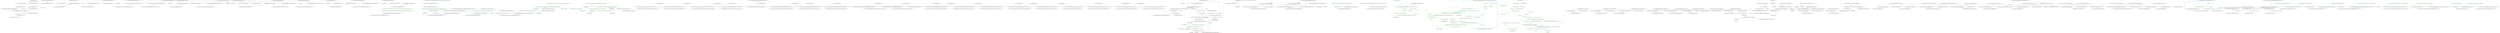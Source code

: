 digraph  {
n9 [label="Humanizer.Tests.AmbientCulture", span=""];
n0 [cluster="Humanizer.Tests.AmbientCulture.AmbientCulture(System.Globalization.CultureInfo)", label="Entry Humanizer.Tests.AmbientCulture.AmbientCulture(System.Globalization.CultureInfo)", span="10-10"];
n1 [cluster="Humanizer.Tests.AmbientCulture.AmbientCulture(System.Globalization.CultureInfo)", label="_culture = Thread.CurrentThread.CurrentUICulture", span="12-12"];
n2 [cluster="Humanizer.Tests.AmbientCulture.AmbientCulture(System.Globalization.CultureInfo)", label="Thread.CurrentThread.CurrentUICulture = culture", span="13-13"];
n3 [cluster="Humanizer.Tests.AmbientCulture.AmbientCulture(System.Globalization.CultureInfo)", label="Exit Humanizer.Tests.AmbientCulture.AmbientCulture(System.Globalization.CultureInfo)", span="10-10"];
n4 [cluster="Humanizer.Tests.AmbientCulture.AmbientCulture(string)", label="Entry Humanizer.Tests.AmbientCulture.AmbientCulture(string)", span="16-16"];
n5 [cluster="Humanizer.Tests.AmbientCulture.AmbientCulture(string)", label="Exit Humanizer.Tests.AmbientCulture.AmbientCulture(string)", span="16-16"];
n6 [cluster="Humanizer.Tests.AmbientCulture.Dispose()", label="Entry Humanizer.Tests.AmbientCulture.Dispose()", span="21-21"];
n7 [cluster="Humanizer.Tests.AmbientCulture.Dispose()", label="Thread.CurrentThread.CurrentUICulture = _culture", span="23-23"];
n8 [cluster="Humanizer.Tests.AmbientCulture.Dispose()", label="Exit Humanizer.Tests.AmbientCulture.Dispose()", span="21-21"];
d2 [cluster="Humanizer.Tests.AmbientCulture.AmbientCulture(System.Globalization.CultureInfo)", color=green, community=0, label="2: Thread.CurrentThread.CurrentCulture = culture", span="13-13"];
d1 [cluster="Humanizer.Tests.AmbientCulture.AmbientCulture(System.Globalization.CultureInfo)", label="_culture = Thread.CurrentThread.CurrentUICulture", span="12-12"];
d3 [cluster="Humanizer.Tests.AmbientCulture.AmbientCulture(System.Globalization.CultureInfo)", label="Thread.CurrentThread.CurrentUICulture = culture", span="14-14"];
m0_45 [cluster="Humanizer.Bytes.ByteSize.FromBits(long)", file="ByteSizeExtensionsTests.cs", label="Entry Humanizer.Bytes.ByteSize.FromBits(long)", span="93-93"];
m0_18 [cluster="Humanizer.Tests.Bytes.ByteSizeExtensionsTests.Megabytes()", file="ByteSizeExtensionsTests.cs", label="Entry Humanizer.Tests.Bytes.ByteSizeExtensionsTests.Megabytes()", span="39-39"];
m0_19 [cluster="Humanizer.Tests.Bytes.ByteSizeExtensionsTests.Megabytes()", file="ByteSizeExtensionsTests.cs", label="Assert.Equal(ByteSize.FromMegabytes(2), (2.0).Megabytes())", span="41-41"];
m0_20 [cluster="Humanizer.Tests.Bytes.ByteSizeExtensionsTests.Megabytes()", file="ByteSizeExtensionsTests.cs", label="Exit Humanizer.Tests.Bytes.ByteSizeExtensionsTests.Megabytes()", span="39-39"];
m0_4 [cluster="double.Terabytes()", file="ByteSizeExtensionsTests.cs", label="Entry double.Terabytes()", span="75-75"];
m0_5 [cluster="Unk.Equal", file="ByteSizeExtensionsTests.cs", label="Entry Unk.Equal", span=""];
m0_21 [cluster="Humanizer.Bytes.ByteSize.FromMegabytes(double)", file="ByteSizeExtensionsTests.cs", label="Entry Humanizer.Bytes.ByteSize.FromMegabytes(double)", span="108-108"];
m0_37 [cluster="Humanizer.Bytes.ByteSize.FromBytes(double)", file="ByteSizeExtensionsTests.cs", label="Entry Humanizer.Bytes.ByteSize.FromBytes(double)", span="98-98"];
m0_31 [cluster="Humanizer.Tests.Bytes.ByteSizeExtensionsTests.HumanizesKilobytes(double, string, string)", file="ByteSizeExtensionsTests.cs", label="Entry Humanizer.Tests.Bytes.ByteSizeExtensionsTests.HumanizesKilobytes(double, string, string)", span="63-63"];
m0_32 [cluster="Humanizer.Tests.Bytes.ByteSizeExtensionsTests.HumanizesKilobytes(double, string, string)", file="ByteSizeExtensionsTests.cs", label="Assert.Equal(expectedValue, input.Kilobytes().Humanize(format))", span="65-65"];
m0_33 [cluster="Humanizer.Tests.Bytes.ByteSizeExtensionsTests.HumanizesKilobytes(double, string, string)", file="ByteSizeExtensionsTests.cs", label="Exit Humanizer.Tests.Bytes.ByteSizeExtensionsTests.HumanizesKilobytes(double, string, string)", span="63-63"];
m0_3 [cluster="Humanizer.Bytes.ByteSize.FromTerabytes(double)", file="ByteSizeExtensionsTests.cs", label="Entry Humanizer.Bytes.ByteSize.FromTerabytes(double)", span="118-118"];
m0_30 [cluster="double.Kilobytes()", file="ByteSizeExtensionsTests.cs", label="Entry double.Kilobytes()", span="45-45"];
m0_15 [cluster="Humanizer.Tests.Bytes.ByteSizeExtensionsTests.HumanizesGigabytes(double, string, string)", file="ByteSizeExtensionsTests.cs", label="Entry Humanizer.Tests.Bytes.ByteSizeExtensionsTests.HumanizesGigabytes(double, string, string)", span="33-33"];
m0_16 [cluster="Humanizer.Tests.Bytes.ByteSizeExtensionsTests.HumanizesGigabytes(double, string, string)", file="ByteSizeExtensionsTests.cs", label="Assert.Equal(expectedValue, input.Gigabytes().Humanize(format))", span="35-35"];
m0_17 [cluster="Humanizer.Tests.Bytes.ByteSizeExtensionsTests.HumanizesGigabytes(double, string, string)", file="ByteSizeExtensionsTests.cs", label="Exit Humanizer.Tests.Bytes.ByteSizeExtensionsTests.HumanizesGigabytes(double, string, string)", span="33-33"];
m0_14 [cluster="double.Gigabytes()", file="ByteSizeExtensionsTests.cs", label="Entry double.Gigabytes()", span="65-65"];
m0_26 [cluster="Humanizer.Tests.Bytes.ByteSizeExtensionsTests.Kilobytes()", file="ByteSizeExtensionsTests.cs", label="Entry Humanizer.Tests.Bytes.ByteSizeExtensionsTests.Kilobytes()", span="54-54"];
m0_27 [cluster="Humanizer.Tests.Bytes.ByteSizeExtensionsTests.Kilobytes()", file="ByteSizeExtensionsTests.cs", label="Assert.Equal(ByteSize.FromKilobytes(2), (2.0).Kilobytes())", span="56-56"];
m0_28 [cluster="Humanizer.Tests.Bytes.ByteSizeExtensionsTests.Kilobytes()", file="ByteSizeExtensionsTests.cs", label="Exit Humanizer.Tests.Bytes.ByteSizeExtensionsTests.Kilobytes()", span="54-54"];
m0_47 [cluster="Humanizer.Tests.Bytes.ByteSizeExtensionsTests.HumanizesBits(long, string, string)", file="ByteSizeExtensionsTests.cs", label="Entry Humanizer.Tests.Bytes.ByteSizeExtensionsTests.HumanizesBits(long, string, string)", span="93-93"];
m0_48 [cluster="Humanizer.Tests.Bytes.ByteSizeExtensionsTests.HumanizesBits(long, string, string)", file="ByteSizeExtensionsTests.cs", label="Assert.Equal(expectedValue, input.Bits().Humanize(format))", span="95-95"];
m0_49 [cluster="Humanizer.Tests.Bytes.ByteSizeExtensionsTests.HumanizesBits(long, string, string)", file="ByteSizeExtensionsTests.cs", label="Exit Humanizer.Tests.Bytes.ByteSizeExtensionsTests.HumanizesBits(long, string, string)", span="93-93"];
m0_13 [cluster="Humanizer.Bytes.ByteSize.FromGigabytes(double)", file="ByteSizeExtensionsTests.cs", label="Entry Humanizer.Bytes.ByteSize.FromGigabytes(double)", span="113-113"];
m0_42 [cluster="Humanizer.Tests.Bytes.ByteSizeExtensionsTests.Bits()", file="ByteSizeExtensionsTests.cs", label="Entry Humanizer.Tests.Bytes.ByteSizeExtensionsTests.Bits()", span="84-84"];
m0_43 [cluster="Humanizer.Tests.Bytes.ByteSizeExtensionsTests.Bits()", file="ByteSizeExtensionsTests.cs", label="Assert.Equal(ByteSize.FromBits(2), (2).Bits())", span="86-86"];
m0_44 [cluster="Humanizer.Tests.Bytes.ByteSizeExtensionsTests.Bits()", file="ByteSizeExtensionsTests.cs", label="Exit Humanizer.Tests.Bytes.ByteSizeExtensionsTests.Bits()", span="84-84"];
m0_29 [cluster="Humanizer.Bytes.ByteSize.FromKilobytes(double)", file="ByteSizeExtensionsTests.cs", label="Entry Humanizer.Bytes.ByteSize.FromKilobytes(double)", span="103-103"];
m0_9 [cluster="Humanizer.Bytes.ByteSize.Humanize(string)", file="ByteSizeExtensionsTests.cs", label="Entry Humanizer.Bytes.ByteSize.Humanize(string)", span="86-86"];
m0_34 [cluster="Humanizer.Tests.Bytes.ByteSizeExtensionsTests.Bytes()", file="ByteSizeExtensionsTests.cs", label="Entry Humanizer.Tests.Bytes.ByteSizeExtensionsTests.Bytes()", span="69-69"];
m0_35 [cluster="Humanizer.Tests.Bytes.ByteSizeExtensionsTests.Bytes()", file="ByteSizeExtensionsTests.cs", label="Assert.Equal(ByteSize.FromBytes(2), (2.0).Bytes())", span="71-71"];
m0_36 [cluster="Humanizer.Tests.Bytes.ByteSizeExtensionsTests.Bytes()", file="ByteSizeExtensionsTests.cs", label="Exit Humanizer.Tests.Bytes.ByteSizeExtensionsTests.Bytes()", span="69-69"];
m0_39 [cluster="Humanizer.Tests.Bytes.ByteSizeExtensionsTests.HumanizesBytes(double, string, string)", file="ByteSizeExtensionsTests.cs", label="Entry Humanizer.Tests.Bytes.ByteSizeExtensionsTests.HumanizesBytes(double, string, string)", span="78-78"];
m0_40 [cluster="Humanizer.Tests.Bytes.ByteSizeExtensionsTests.HumanizesBytes(double, string, string)", file="ByteSizeExtensionsTests.cs", label="Assert.Equal(expectedValue, input.Bytes().Humanize(format))", span="80-80"];
m0_41 [cluster="Humanizer.Tests.Bytes.ByteSizeExtensionsTests.HumanizesBytes(double, string, string)", file="ByteSizeExtensionsTests.cs", label="Exit Humanizer.Tests.Bytes.ByteSizeExtensionsTests.HumanizesBytes(double, string, string)", span="78-78"];
m0_38 [cluster="double.Bytes()", file="ByteSizeExtensionsTests.cs", label="Entry double.Bytes()", span="35-35"];
m0_0 [cluster="Humanizer.Tests.Bytes.ByteSizeExtensionsTests.Terabytes()", file="ByteSizeExtensionsTests.cs", label="Entry Humanizer.Tests.Bytes.ByteSizeExtensionsTests.Terabytes()", span="9-9"];
m0_1 [cluster="Humanizer.Tests.Bytes.ByteSizeExtensionsTests.Terabytes()", file="ByteSizeExtensionsTests.cs", label="Assert.Equal(ByteSize.FromTerabytes(2), (2.0).Terabytes())", span="11-11"];
m0_2 [cluster="Humanizer.Tests.Bytes.ByteSizeExtensionsTests.Terabytes()", file="ByteSizeExtensionsTests.cs", label="Exit Humanizer.Tests.Bytes.ByteSizeExtensionsTests.Terabytes()", span="9-9"];
m0_6 [cluster="Humanizer.Tests.Bytes.ByteSizeExtensionsTests.HumanizesTerabytes(double, string, string)", file="ByteSizeExtensionsTests.cs", label="Entry Humanizer.Tests.Bytes.ByteSizeExtensionsTests.HumanizesTerabytes(double, string, string)", span="18-18"];
m0_7 [cluster="Humanizer.Tests.Bytes.ByteSizeExtensionsTests.HumanizesTerabytes(double, string, string)", file="ByteSizeExtensionsTests.cs", label="Assert.Equal(expectedValue, input.Terabytes().Humanize(format))", span="20-20"];
m0_8 [cluster="Humanizer.Tests.Bytes.ByteSizeExtensionsTests.HumanizesTerabytes(double, string, string)", file="ByteSizeExtensionsTests.cs", label="Exit Humanizer.Tests.Bytes.ByteSizeExtensionsTests.HumanizesTerabytes(double, string, string)", span="18-18"];
m0_10 [cluster="Humanizer.Tests.Bytes.ByteSizeExtensionsTests.Gigabytes()", file="ByteSizeExtensionsTests.cs", label="Entry Humanizer.Tests.Bytes.ByteSizeExtensionsTests.Gigabytes()", span="24-24"];
m0_11 [cluster="Humanizer.Tests.Bytes.ByteSizeExtensionsTests.Gigabytes()", file="ByteSizeExtensionsTests.cs", label="Assert.Equal(ByteSize.FromGigabytes(2), (2.0).Gigabytes())", span="26-26"];
m0_12 [cluster="Humanizer.Tests.Bytes.ByteSizeExtensionsTests.Gigabytes()", file="ByteSizeExtensionsTests.cs", label="Exit Humanizer.Tests.Bytes.ByteSizeExtensionsTests.Gigabytes()", span="24-24"];
m0_46 [cluster="int.Bits()", file="ByteSizeExtensionsTests.cs", label="Entry int.Bits()", span="25-25"];
m0_23 [cluster="Humanizer.Tests.Bytes.ByteSizeExtensionsTests.HumanizesMegabytes(double, string, string)", file="ByteSizeExtensionsTests.cs", label="Entry Humanizer.Tests.Bytes.ByteSizeExtensionsTests.HumanizesMegabytes(double, string, string)", span="48-48"];
m0_24 [cluster="Humanizer.Tests.Bytes.ByteSizeExtensionsTests.HumanizesMegabytes(double, string, string)", file="ByteSizeExtensionsTests.cs", label="Assert.Equal(expectedValue, input.Megabytes().Humanize(format))", span="50-50"];
m0_25 [cluster="Humanizer.Tests.Bytes.ByteSizeExtensionsTests.HumanizesMegabytes(double, string, string)", file="ByteSizeExtensionsTests.cs", label="Exit Humanizer.Tests.Bytes.ByteSizeExtensionsTests.HumanizesMegabytes(double, string, string)", span="48-48"];
m0_22 [cluster="double.Megabytes()", file="ByteSizeExtensionsTests.cs", label="Entry double.Megabytes()", span="55-55"];
m0_50 [cluster="long.Bits()", file="ByteSizeExtensionsTests.cs", label="Entry long.Bits()", span="15-15"];
m2_31 [cluster="Unk.Equal", file="DehumanizeToEnumTests.cs", label="Entry Unk.Equal", span=""];
m2_52 [cluster="Humanizer.Tests.DehumanizeToEnumTests.DummyStructWithEnumInterfaces.GetTypeCode()", file="DehumanizeToEnumTests.cs", label="Entry Humanizer.Tests.DehumanizeToEnumTests.DummyStructWithEnumInterfaces.GetTypeCode()", span="71-71"];
m2_53 [cluster="Humanizer.Tests.DehumanizeToEnumTests.DummyStructWithEnumInterfaces.GetTypeCode()", file="DehumanizeToEnumTests.cs", label="throw new NotImplementedException();", span="73-73"];
m2_54 [cluster="Humanizer.Tests.DehumanizeToEnumTests.DummyStructWithEnumInterfaces.GetTypeCode()", file="DehumanizeToEnumTests.cs", label="Exit Humanizer.Tests.DehumanizeToEnumTests.DummyStructWithEnumInterfaces.GetTypeCode()", span="71-71"];
m2_32 [cluster="Humanizer.Tests.DehumanizeToEnumTests.DehumanizeMembersWithoutDescriptionAttribute()", file="DehumanizeToEnumTests.cs", label="Entry Humanizer.Tests.DehumanizeToEnumTests.DehumanizeMembersWithoutDescriptionAttribute()", span="36-36"];
m2_33 [cluster="Humanizer.Tests.DehumanizeToEnumTests.DehumanizeMembersWithoutDescriptionAttribute()", color=green, community=0, file="DehumanizeToEnumTests.cs", label="1: Assert.Equal(EnumUnderTest.MemberWithoutDescriptionAttribute, EnumTestsResources.MemberWithoutDescriptionAttributeSentence.DehumanizeTo<EnumUnderTest>())", span="38-38"];
m2_34 [cluster="Humanizer.Tests.DehumanizeToEnumTests.DehumanizeMembersWithoutDescriptionAttribute()", color=green, community=0, file="DehumanizeToEnumTests.cs", label="2: Assert.Equal(EnumUnderTest.MemberWithoutDescriptionAttribute, EnumTestsResources.MemberWithoutDescriptionAttributeSentence.DehumanizeTo(typeof(EnumUnderTest)))", span="39-39"];
m2_35 [cluster="Humanizer.Tests.DehumanizeToEnumTests.DehumanizeMembersWithoutDescriptionAttribute()", file="DehumanizeToEnumTests.cs", label="Exit Humanizer.Tests.DehumanizeToEnumTests.DehumanizeMembersWithoutDescriptionAttribute()", span="36-36"];
m2_0 [cluster="Humanizer.Tests.DehumanizeToEnumTests.ThrowsForNonEnums()", file="DehumanizeToEnumTests.cs", label="Entry Humanizer.Tests.DehumanizeToEnumTests.ThrowsForNonEnums()", span="9-9"];
m2_1 [cluster="Humanizer.Tests.DehumanizeToEnumTests.ThrowsForNonEnums()", color=green, community=0, file="DehumanizeToEnumTests.cs", label="1: Assert.Throws<ArgumentException>(() => EnumTestsResources.CustomDescription.DehumanizeTo<DummyStructWithEnumInterfaces>())", span="11-11"];
m2_2 [cluster="Humanizer.Tests.DehumanizeToEnumTests.ThrowsForNonEnums()", color=green, community=0, file="DehumanizeToEnumTests.cs", label="2: Assert.Throws<ArgumentException>(() => EnumTestsResources.CustomDescription.DehumanizeTo(typeof(DummyStructWithEnumInterfaces)))", span="12-12"];
m2_3 [cluster="Humanizer.Tests.DehumanizeToEnumTests.ThrowsForNonEnums()", file="DehumanizeToEnumTests.cs", label="Exit Humanizer.Tests.DehumanizeToEnumTests.ThrowsForNonEnums()", span="9-9"];
m2_67 [cluster="Humanizer.Tests.DehumanizeToEnumTests.DummyStructWithEnumInterfaces.ToInt16(System.IFormatProvider)", file="DehumanizeToEnumTests.cs", label="Entry Humanizer.Tests.DehumanizeToEnumTests.DummyStructWithEnumInterfaces.ToInt16(System.IFormatProvider)", span="96-96"];
m2_68 [cluster="Humanizer.Tests.DehumanizeToEnumTests.DummyStructWithEnumInterfaces.ToInt16(System.IFormatProvider)", file="DehumanizeToEnumTests.cs", label="throw new NotImplementedException();", span="98-98"];
m2_69 [cluster="Humanizer.Tests.DehumanizeToEnumTests.DummyStructWithEnumInterfaces.ToInt16(System.IFormatProvider)", file="DehumanizeToEnumTests.cs", label="Exit Humanizer.Tests.DehumanizeToEnumTests.DummyStructWithEnumInterfaces.ToInt16(System.IFormatProvider)", span="96-96"];
m2_4 [cluster="Unk.>", file="DehumanizeToEnumTests.cs", label="Entry Unk.>", span=""];
m2_44 [cluster="System.Enum.ToString()", file="DehumanizeToEnumTests.cs", label="Entry System.Enum.ToString()", span="0-0"];
m2_23 [cluster="Humanizer.Tests.DehumanizeToEnumTests.CanReturnNullForEnumNoMatch()", file="DehumanizeToEnumTests.cs", label="Entry Humanizer.Tests.DehumanizeToEnumTests.CanReturnNullForEnumNoMatch()", span="23-23"];
m2_24 [cluster="Humanizer.Tests.DehumanizeToEnumTests.CanReturnNullForEnumNoMatch()", color=green, community=0, file="DehumanizeToEnumTests.cs", label="1: Assert.Null(EnumTestsResources.CustomDescription.DehumanizeTo(typeof(DummyEnum), OnNoMatch.ReturnsNull))", span="25-25"];
m2_25 [cluster="Humanizer.Tests.DehumanizeToEnumTests.CanReturnNullForEnumNoMatch()", file="DehumanizeToEnumTests.cs", label="Exit Humanizer.Tests.DehumanizeToEnumTests.CanReturnNullForEnumNoMatch()", span="23-23"];
m2_61 [cluster="Humanizer.Tests.DehumanizeToEnumTests.DummyStructWithEnumInterfaces.ToSByte(System.IFormatProvider)", file="DehumanizeToEnumTests.cs", label="Entry Humanizer.Tests.DehumanizeToEnumTests.DummyStructWithEnumInterfaces.ToSByte(System.IFormatProvider)", span="86-86"];
m2_62 [cluster="Humanizer.Tests.DehumanizeToEnumTests.DummyStructWithEnumInterfaces.ToSByte(System.IFormatProvider)", file="DehumanizeToEnumTests.cs", label="throw new NotImplementedException();", span="88-88"];
m2_63 [cluster="Humanizer.Tests.DehumanizeToEnumTests.DummyStructWithEnumInterfaces.ToSByte(System.IFormatProvider)", file="DehumanizeToEnumTests.cs", label="Exit Humanizer.Tests.DehumanizeToEnumTests.DummyStructWithEnumInterfaces.ToSByte(System.IFormatProvider)", span="86-86"];
m2_8 [cluster="string.DehumanizeTo<TTargetEnum>()", file="DehumanizeToEnumTests.cs", label="Entry string.DehumanizeTo<TTargetEnum>()", span="15-15"];
m2_48 [cluster="System.NotImplementedException.NotImplementedException()", file="DehumanizeToEnumTests.cs", label="Entry System.NotImplementedException.NotImplementedException()", span="0-0"];
m2_100 [cluster="Humanizer.Tests.DehumanizeToEnumTests.DummyStructWithEnumInterfaces.ToType(System.Type, System.IFormatProvider)", file="DehumanizeToEnumTests.cs", label="Entry Humanizer.Tests.DehumanizeToEnumTests.DummyStructWithEnumInterfaces.ToType(System.Type, System.IFormatProvider)", span="151-151"];
m2_101 [cluster="Humanizer.Tests.DehumanizeToEnumTests.DummyStructWithEnumInterfaces.ToType(System.Type, System.IFormatProvider)", file="DehumanizeToEnumTests.cs", label="throw new NotImplementedException();", span="153-153"];
m2_102 [cluster="Humanizer.Tests.DehumanizeToEnumTests.DummyStructWithEnumInterfaces.ToType(System.Type, System.IFormatProvider)", file="DehumanizeToEnumTests.cs", label="Exit Humanizer.Tests.DehumanizeToEnumTests.DummyStructWithEnumInterfaces.ToType(System.Type, System.IFormatProvider)", span="151-151"];
m2_58 [cluster="Humanizer.Tests.DehumanizeToEnumTests.DummyStructWithEnumInterfaces.ToChar(System.IFormatProvider)", file="DehumanizeToEnumTests.cs", label="Entry Humanizer.Tests.DehumanizeToEnumTests.DummyStructWithEnumInterfaces.ToChar(System.IFormatProvider)", span="81-81"];
m2_59 [cluster="Humanizer.Tests.DehumanizeToEnumTests.DummyStructWithEnumInterfaces.ToChar(System.IFormatProvider)", file="DehumanizeToEnumTests.cs", label="throw new NotImplementedException();", span="83-83"];
m2_60 [cluster="Humanizer.Tests.DehumanizeToEnumTests.DummyStructWithEnumInterfaces.ToChar(System.IFormatProvider)", file="DehumanizeToEnumTests.cs", label="Exit Humanizer.Tests.DehumanizeToEnumTests.DummyStructWithEnumInterfaces.ToChar(System.IFormatProvider)", span="81-81"];
m2_94 [cluster="Humanizer.Tests.DehumanizeToEnumTests.DummyStructWithEnumInterfaces.ToDateTime(System.IFormatProvider)", file="DehumanizeToEnumTests.cs", label="Entry Humanizer.Tests.DehumanizeToEnumTests.DummyStructWithEnumInterfaces.ToDateTime(System.IFormatProvider)", span="141-141"];
m2_95 [cluster="Humanizer.Tests.DehumanizeToEnumTests.DummyStructWithEnumInterfaces.ToDateTime(System.IFormatProvider)", file="DehumanizeToEnumTests.cs", label="throw new NotImplementedException();", span="143-143"];
m2_96 [cluster="Humanizer.Tests.DehumanizeToEnumTests.DummyStructWithEnumInterfaces.ToDateTime(System.IFormatProvider)", file="DehumanizeToEnumTests.cs", label="Exit Humanizer.Tests.DehumanizeToEnumTests.DummyStructWithEnumInterfaces.ToDateTime(System.IFormatProvider)", span="141-141"];
m2_64 [cluster="Humanizer.Tests.DehumanizeToEnumTests.DummyStructWithEnumInterfaces.ToByte(System.IFormatProvider)", file="DehumanizeToEnumTests.cs", label="Entry Humanizer.Tests.DehumanizeToEnumTests.DummyStructWithEnumInterfaces.ToByte(System.IFormatProvider)", span="91-91"];
m2_65 [cluster="Humanizer.Tests.DehumanizeToEnumTests.DummyStructWithEnumInterfaces.ToByte(System.IFormatProvider)", file="DehumanizeToEnumTests.cs", label="throw new NotImplementedException();", span="93-93"];
m2_66 [cluster="Humanizer.Tests.DehumanizeToEnumTests.DummyStructWithEnumInterfaces.ToByte(System.IFormatProvider)", file="DehumanizeToEnumTests.cs", label="Exit Humanizer.Tests.DehumanizeToEnumTests.DummyStructWithEnumInterfaces.ToByte(System.IFormatProvider)", span="91-91"];
m2_27 [cluster="Humanizer.Tests.DehumanizeToEnumTests.HonorsDescriptionAttribute()", file="DehumanizeToEnumTests.cs", label="Entry Humanizer.Tests.DehumanizeToEnumTests.HonorsDescriptionAttribute()", span="29-29"];
m2_28 [cluster="Humanizer.Tests.DehumanizeToEnumTests.HonorsDescriptionAttribute()", color=green, community=0, file="DehumanizeToEnumTests.cs", label="1: Assert.Equal(EnumUnderTest.MemberWithDescriptionAttribute, EnumTestsResources.CustomDescription.DehumanizeTo<EnumUnderTest>())", span="31-31"];
m2_29 [cluster="Humanizer.Tests.DehumanizeToEnumTests.HonorsDescriptionAttribute()", color=green, community=0, file="DehumanizeToEnumTests.cs", label="2: Assert.Equal(EnumUnderTest.MemberWithDescriptionAttribute, EnumTestsResources.CustomDescription.DehumanizeTo(typeof(EnumUnderTest)))", span="32-32"];
m2_30 [cluster="Humanizer.Tests.DehumanizeToEnumTests.HonorsDescriptionAttribute()", file="DehumanizeToEnumTests.cs", label="Exit Humanizer.Tests.DehumanizeToEnumTests.HonorsDescriptionAttribute()", span="29-29"];
m2_73 [cluster="Humanizer.Tests.DehumanizeToEnumTests.DummyStructWithEnumInterfaces.ToInt32(System.IFormatProvider)", file="DehumanizeToEnumTests.cs", label="Entry Humanizer.Tests.DehumanizeToEnumTests.DummyStructWithEnumInterfaces.ToInt32(System.IFormatProvider)", span="106-106"];
m2_74 [cluster="Humanizer.Tests.DehumanizeToEnumTests.DummyStructWithEnumInterfaces.ToInt32(System.IFormatProvider)", file="DehumanizeToEnumTests.cs", label="throw new NotImplementedException();", span="108-108"];
m2_75 [cluster="Humanizer.Tests.DehumanizeToEnumTests.DummyStructWithEnumInterfaces.ToInt32(System.IFormatProvider)", file="DehumanizeToEnumTests.cs", label="Exit Humanizer.Tests.DehumanizeToEnumTests.DummyStructWithEnumInterfaces.ToInt32(System.IFormatProvider)", span="106-106"];
m2_49 [cluster="Humanizer.Tests.DehumanizeToEnumTests.DummyStructWithEnumInterfaces.ToString(string, System.IFormatProvider)", file="DehumanizeToEnumTests.cs", label="Entry Humanizer.Tests.DehumanizeToEnumTests.DummyStructWithEnumInterfaces.ToString(string, System.IFormatProvider)", span="66-66"];
m2_50 [cluster="Humanizer.Tests.DehumanizeToEnumTests.DummyStructWithEnumInterfaces.ToString(string, System.IFormatProvider)", file="DehumanizeToEnumTests.cs", label="throw new NotImplementedException();", span="68-68"];
m2_51 [cluster="Humanizer.Tests.DehumanizeToEnumTests.DummyStructWithEnumInterfaces.ToString(string, System.IFormatProvider)", file="DehumanizeToEnumTests.cs", label="Exit Humanizer.Tests.DehumanizeToEnumTests.DummyStructWithEnumInterfaces.ToString(string, System.IFormatProvider)", span="66-66"];
m2_97 [cluster="Humanizer.Tests.DehumanizeToEnumTests.DummyStructWithEnumInterfaces.ToString(System.IFormatProvider)", file="DehumanizeToEnumTests.cs", label="Entry Humanizer.Tests.DehumanizeToEnumTests.DummyStructWithEnumInterfaces.ToString(System.IFormatProvider)", span="146-146"];
m2_98 [cluster="Humanizer.Tests.DehumanizeToEnumTests.DummyStructWithEnumInterfaces.ToString(System.IFormatProvider)", file="DehumanizeToEnumTests.cs", label="throw new NotImplementedException();", span="148-148"];
m2_99 [cluster="Humanizer.Tests.DehumanizeToEnumTests.DummyStructWithEnumInterfaces.ToString(System.IFormatProvider)", file="DehumanizeToEnumTests.cs", label="Exit Humanizer.Tests.DehumanizeToEnumTests.DummyStructWithEnumInterfaces.ToString(System.IFormatProvider)", span="146-146"];
m2_12 [cluster="string.DehumanizeTo(System.Type, Humanizer.OnNoMatch)", file="DehumanizeToEnumTests.cs", label="Entry string.DehumanizeTo(System.Type, Humanizer.OnNoMatch)", span="30-30"];
m2_26 [cluster="Unk.Null", file="DehumanizeToEnumTests.cs", label="Entry Unk.Null", span=""];
m2_82 [cluster="Humanizer.Tests.DehumanizeToEnumTests.DummyStructWithEnumInterfaces.ToUInt64(System.IFormatProvider)", file="DehumanizeToEnumTests.cs", label="Entry Humanizer.Tests.DehumanizeToEnumTests.DummyStructWithEnumInterfaces.ToUInt64(System.IFormatProvider)", span="121-121"];
m2_83 [cluster="Humanizer.Tests.DehumanizeToEnumTests.DummyStructWithEnumInterfaces.ToUInt64(System.IFormatProvider)", file="DehumanizeToEnumTests.cs", label="throw new NotImplementedException();", span="123-123"];
m2_84 [cluster="Humanizer.Tests.DehumanizeToEnumTests.DummyStructWithEnumInterfaces.ToUInt64(System.IFormatProvider)", file="DehumanizeToEnumTests.cs", label="Exit Humanizer.Tests.DehumanizeToEnumTests.DummyStructWithEnumInterfaces.ToUInt64(System.IFormatProvider)", span="121-121"];
m2_79 [cluster="Humanizer.Tests.DehumanizeToEnumTests.DummyStructWithEnumInterfaces.ToInt64(System.IFormatProvider)", file="DehumanizeToEnumTests.cs", label="Entry Humanizer.Tests.DehumanizeToEnumTests.DummyStructWithEnumInterfaces.ToInt64(System.IFormatProvider)", span="116-116"];
m2_80 [cluster="Humanizer.Tests.DehumanizeToEnumTests.DummyStructWithEnumInterfaces.ToInt64(System.IFormatProvider)", file="DehumanizeToEnumTests.cs", label="throw new NotImplementedException();", span="118-118"];
m2_81 [cluster="Humanizer.Tests.DehumanizeToEnumTests.DummyStructWithEnumInterfaces.ToInt64(System.IFormatProvider)", file="DehumanizeToEnumTests.cs", label="Exit Humanizer.Tests.DehumanizeToEnumTests.DummyStructWithEnumInterfaces.ToInt64(System.IFormatProvider)", span="116-116"];
m2_13 [cluster="Humanizer.Tests.DehumanizeToEnumTests.ThrowsForEnumNoMatch()", file="DehumanizeToEnumTests.cs", label="Entry Humanizer.Tests.DehumanizeToEnumTests.ThrowsForEnumNoMatch()", span="16-16"];
m2_14 [cluster="Humanizer.Tests.DehumanizeToEnumTests.ThrowsForEnumNoMatch()", color=green, community=0, file="DehumanizeToEnumTests.cs", label="1: Assert.Throws<NoMatchFoundException>(() => EnumTestsResources.CustomDescription.DehumanizeTo<DummyEnum>())", span="18-18"];
m2_15 [cluster="Humanizer.Tests.DehumanizeToEnumTests.ThrowsForEnumNoMatch()", color=green, community=0, file="DehumanizeToEnumTests.cs", label="2: Assert.Throws<NoMatchFoundException>(() => EnumTestsResources.CustomDescription.DehumanizeTo(typeof(DummyEnum)))", span="19-19"];
m2_16 [cluster="Humanizer.Tests.DehumanizeToEnumTests.ThrowsForEnumNoMatch()", file="DehumanizeToEnumTests.cs", label="Exit Humanizer.Tests.DehumanizeToEnumTests.ThrowsForEnumNoMatch()", span="16-16"];
m2_91 [cluster="Humanizer.Tests.DehumanizeToEnumTests.DummyStructWithEnumInterfaces.ToDecimal(System.IFormatProvider)", file="DehumanizeToEnumTests.cs", label="Entry Humanizer.Tests.DehumanizeToEnumTests.DummyStructWithEnumInterfaces.ToDecimal(System.IFormatProvider)", span="136-136"];
m2_92 [cluster="Humanizer.Tests.DehumanizeToEnumTests.DummyStructWithEnumInterfaces.ToDecimal(System.IFormatProvider)", file="DehumanizeToEnumTests.cs", label="throw new NotImplementedException();", span="138-138"];
m2_93 [cluster="Humanizer.Tests.DehumanizeToEnumTests.DummyStructWithEnumInterfaces.ToDecimal(System.IFormatProvider)", file="DehumanizeToEnumTests.cs", label="Exit Humanizer.Tests.DehumanizeToEnumTests.DummyStructWithEnumInterfaces.ToDecimal(System.IFormatProvider)", span="136-136"];
m2_20 [cluster="lambda expression", file="DehumanizeToEnumTests.cs", label="Entry lambda expression", span="19-19"];
m2_5 [cluster="lambda expression", file="DehumanizeToEnumTests.cs", label="Entry lambda expression", span="11-11"];
m2_9 [cluster="lambda expression", file="DehumanizeToEnumTests.cs", label="Entry lambda expression", span="12-12"];
m2_6 [cluster="lambda expression", color=green, community=0, file="DehumanizeToEnumTests.cs", label="0: EnumTestsResources.CustomDescription.DehumanizeTo<DummyStructWithEnumInterfaces>()", span="11-11"];
m2_7 [cluster="lambda expression", file="DehumanizeToEnumTests.cs", label="Exit lambda expression", span="11-11"];
m2_10 [cluster="lambda expression", color=green, community=0, file="DehumanizeToEnumTests.cs", label="0: EnumTestsResources.CustomDescription.DehumanizeTo(typeof(DummyStructWithEnumInterfaces))", span="12-12"];
m2_11 [cluster="lambda expression", file="DehumanizeToEnumTests.cs", label="Exit lambda expression", span="12-12"];
m2_17 [cluster="lambda expression", file="DehumanizeToEnumTests.cs", label="Entry lambda expression", span="18-18"];
m2_18 [cluster="lambda expression", color=green, community=0, file="DehumanizeToEnumTests.cs", label="0: EnumTestsResources.CustomDescription.DehumanizeTo<DummyEnum>()", span="18-18"];
m2_19 [cluster="lambda expression", file="DehumanizeToEnumTests.cs", label="Exit lambda expression", span="18-18"];
m2_21 [cluster="lambda expression", color=green, community=0, file="DehumanizeToEnumTests.cs", label="0: EnumTestsResources.CustomDescription.DehumanizeTo(typeof(DummyEnum))", span="19-19"];
m2_22 [cluster="lambda expression", file="DehumanizeToEnumTests.cs", label="Exit lambda expression", span="19-19"];
m2_40 [cluster="Humanizer.Tests.DehumanizeToEnumTests.AllCapitalMembersAreReturnedAsIs()", file="DehumanizeToEnumTests.cs", label="Entry Humanizer.Tests.DehumanizeToEnumTests.AllCapitalMembersAreReturnedAsIs()", span="53-53"];
m2_41 [cluster="Humanizer.Tests.DehumanizeToEnumTests.AllCapitalMembersAreReturnedAsIs()", file="DehumanizeToEnumTests.cs", label="Assert.Equal(EnumUnderTest.ALLCAPITALS, EnumUnderTest.ALLCAPITALS.ToString().DehumanizeTo<EnumUnderTest>())", span="55-55"];
m2_42 [cluster="Humanizer.Tests.DehumanizeToEnumTests.AllCapitalMembersAreReturnedAsIs()", file="DehumanizeToEnumTests.cs", label="Assert.Equal(EnumUnderTest.ALLCAPITALS, EnumUnderTest.ALLCAPITALS.ToString().DehumanizeTo(typeof(EnumUnderTest)))", span="56-56"];
m2_43 [cluster="Humanizer.Tests.DehumanizeToEnumTests.AllCapitalMembersAreReturnedAsIs()", file="DehumanizeToEnumTests.cs", label="Exit Humanizer.Tests.DehumanizeToEnumTests.AllCapitalMembersAreReturnedAsIs()", span="53-53"];
m2_70 [cluster="Humanizer.Tests.DehumanizeToEnumTests.DummyStructWithEnumInterfaces.ToUInt16(System.IFormatProvider)", file="DehumanizeToEnumTests.cs", label="Entry Humanizer.Tests.DehumanizeToEnumTests.DummyStructWithEnumInterfaces.ToUInt16(System.IFormatProvider)", span="101-101"];
m2_71 [cluster="Humanizer.Tests.DehumanizeToEnumTests.DummyStructWithEnumInterfaces.ToUInt16(System.IFormatProvider)", file="DehumanizeToEnumTests.cs", label="throw new NotImplementedException();", span="103-103"];
m2_72 [cluster="Humanizer.Tests.DehumanizeToEnumTests.DummyStructWithEnumInterfaces.ToUInt16(System.IFormatProvider)", file="DehumanizeToEnumTests.cs", label="Exit Humanizer.Tests.DehumanizeToEnumTests.DummyStructWithEnumInterfaces.ToUInt16(System.IFormatProvider)", span="101-101"];
m2_55 [cluster="Humanizer.Tests.DehumanizeToEnumTests.DummyStructWithEnumInterfaces.ToBoolean(System.IFormatProvider)", file="DehumanizeToEnumTests.cs", label="Entry Humanizer.Tests.DehumanizeToEnumTests.DummyStructWithEnumInterfaces.ToBoolean(System.IFormatProvider)", span="76-76"];
m2_56 [cluster="Humanizer.Tests.DehumanizeToEnumTests.DummyStructWithEnumInterfaces.ToBoolean(System.IFormatProvider)", file="DehumanizeToEnumTests.cs", label="throw new NotImplementedException();", span="78-78"];
m2_57 [cluster="Humanizer.Tests.DehumanizeToEnumTests.DummyStructWithEnumInterfaces.ToBoolean(System.IFormatProvider)", file="DehumanizeToEnumTests.cs", label="Exit Humanizer.Tests.DehumanizeToEnumTests.DummyStructWithEnumInterfaces.ToBoolean(System.IFormatProvider)", span="76-76"];
m2_45 [cluster="Humanizer.Tests.DehumanizeToEnumTests.DummyStructWithEnumInterfaces.CompareTo(object)", file="DehumanizeToEnumTests.cs", label="Entry Humanizer.Tests.DehumanizeToEnumTests.DummyStructWithEnumInterfaces.CompareTo(object)", span="61-61"];
m2_46 [cluster="Humanizer.Tests.DehumanizeToEnumTests.DummyStructWithEnumInterfaces.CompareTo(object)", file="DehumanizeToEnumTests.cs", label="throw new NotImplementedException();", span="63-63"];
m2_47 [cluster="Humanizer.Tests.DehumanizeToEnumTests.DummyStructWithEnumInterfaces.CompareTo(object)", file="DehumanizeToEnumTests.cs", label="Exit Humanizer.Tests.DehumanizeToEnumTests.DummyStructWithEnumInterfaces.CompareTo(object)", span="61-61"];
m2_88 [cluster="Humanizer.Tests.DehumanizeToEnumTests.DummyStructWithEnumInterfaces.ToDouble(System.IFormatProvider)", file="DehumanizeToEnumTests.cs", label="Entry Humanizer.Tests.DehumanizeToEnumTests.DummyStructWithEnumInterfaces.ToDouble(System.IFormatProvider)", span="131-131"];
m2_89 [cluster="Humanizer.Tests.DehumanizeToEnumTests.DummyStructWithEnumInterfaces.ToDouble(System.IFormatProvider)", file="DehumanizeToEnumTests.cs", label="throw new NotImplementedException();", span="133-133"];
m2_90 [cluster="Humanizer.Tests.DehumanizeToEnumTests.DummyStructWithEnumInterfaces.ToDouble(System.IFormatProvider)", file="DehumanizeToEnumTests.cs", label="Exit Humanizer.Tests.DehumanizeToEnumTests.DummyStructWithEnumInterfaces.ToDouble(System.IFormatProvider)", span="131-131"];
m2_36 [cluster="Humanizer.Tests.DehumanizeToEnumTests.IsCaseInsensitive(string, Humanizer.Tests.EnumUnderTest)", file="DehumanizeToEnumTests.cs", label="Entry Humanizer.Tests.DehumanizeToEnumTests.IsCaseInsensitive(string, Humanizer.Tests.EnumUnderTest)", span="46-46"];
m2_37 [cluster="Humanizer.Tests.DehumanizeToEnumTests.IsCaseInsensitive(string, Humanizer.Tests.EnumUnderTest)", file="DehumanizeToEnumTests.cs", label="Assert.Equal(expectedEnum, input.DehumanizeTo<EnumUnderTest>())", span="48-48"];
m2_38 [cluster="Humanizer.Tests.DehumanizeToEnumTests.IsCaseInsensitive(string, Humanizer.Tests.EnumUnderTest)", file="DehumanizeToEnumTests.cs", label="Assert.Equal(expectedEnum, input.DehumanizeTo(typeof(EnumUnderTest)))", span="49-49"];
m2_39 [cluster="Humanizer.Tests.DehumanizeToEnumTests.IsCaseInsensitive(string, Humanizer.Tests.EnumUnderTest)", file="DehumanizeToEnumTests.cs", label="Exit Humanizer.Tests.DehumanizeToEnumTests.IsCaseInsensitive(string, Humanizer.Tests.EnumUnderTest)", span="46-46"];
m2_85 [cluster="Humanizer.Tests.DehumanizeToEnumTests.DummyStructWithEnumInterfaces.ToSingle(System.IFormatProvider)", file="DehumanizeToEnumTests.cs", label="Entry Humanizer.Tests.DehumanizeToEnumTests.DummyStructWithEnumInterfaces.ToSingle(System.IFormatProvider)", span="126-126"];
m2_86 [cluster="Humanizer.Tests.DehumanizeToEnumTests.DummyStructWithEnumInterfaces.ToSingle(System.IFormatProvider)", file="DehumanizeToEnumTests.cs", label="throw new NotImplementedException();", span="128-128"];
m2_87 [cluster="Humanizer.Tests.DehumanizeToEnumTests.DummyStructWithEnumInterfaces.ToSingle(System.IFormatProvider)", file="DehumanizeToEnumTests.cs", label="Exit Humanizer.Tests.DehumanizeToEnumTests.DummyStructWithEnumInterfaces.ToSingle(System.IFormatProvider)", span="126-126"];
m2_76 [cluster="Humanizer.Tests.DehumanizeToEnumTests.DummyStructWithEnumInterfaces.ToUInt32(System.IFormatProvider)", file="DehumanizeToEnumTests.cs", label="Entry Humanizer.Tests.DehumanizeToEnumTests.DummyStructWithEnumInterfaces.ToUInt32(System.IFormatProvider)", span="111-111"];
m2_77 [cluster="Humanizer.Tests.DehumanizeToEnumTests.DummyStructWithEnumInterfaces.ToUInt32(System.IFormatProvider)", file="DehumanizeToEnumTests.cs", label="throw new NotImplementedException();", span="113-113"];
m2_78 [cluster="Humanizer.Tests.DehumanizeToEnumTests.DummyStructWithEnumInterfaces.ToUInt32(System.IFormatProvider)", file="DehumanizeToEnumTests.cs", label="Exit Humanizer.Tests.DehumanizeToEnumTests.DummyStructWithEnumInterfaces.ToUInt32(System.IFormatProvider)", span="111-111"];
m3_16 [cluster="string.Humanize()", file="EnumHumanizeExtensions.cs", label="Entry string.Humanize()", span="44-44"];
m3_26 [cluster="System.Reflection.MemberInfo.GetCustomAttributes(bool)", file="EnumHumanizeExtensions.cs", label="Entry System.Reflection.MemberInfo.GetCustomAttributes(bool)", span="0-0"];
m3_35 [cluster="string.ApplyCase(Humanizer.LetterCasing)", file="EnumHumanizeExtensions.cs", label="Entry string.ApplyCase(Humanizer.LetterCasing)", span="15-15"];
m3_13 [cluster="System.Enum.ToString()", file="EnumHumanizeExtensions.cs", label="Entry System.Enum.ToString()", span="0-0"];
m3_29 [cluster="Unk.GetValue", file="EnumHumanizeExtensions.cs", label="Entry Unk.GetValue", span=""];
m3_31 [cluster="Humanizer.EnumHumanizeExtensions.Humanize(System.Enum, Humanizer.LetterCasing)", file="EnumHumanizeExtensions.cs", label="Entry Humanizer.EnumHumanizeExtensions.Humanize(System.Enum, Humanizer.LetterCasing)", span="59-59"];
m3_32 [cluster="Humanizer.EnumHumanizeExtensions.Humanize(System.Enum, Humanizer.LetterCasing)", file="EnumHumanizeExtensions.cs", label="var humanizedEnum = Humanize(input)", span="61-61"];
m3_33 [cluster="Humanizer.EnumHumanizeExtensions.Humanize(System.Enum, Humanizer.LetterCasing)", file="EnumHumanizeExtensions.cs", label="return humanizedEnum.ApplyCase(casing);", span="63-63"];
m3_34 [cluster="Humanizer.EnumHumanizeExtensions.Humanize(System.Enum, Humanizer.LetterCasing)", file="EnumHumanizeExtensions.cs", label="Exit Humanizer.EnumHumanizeExtensions.Humanize(System.Enum, Humanizer.LetterCasing)", span="59-59"];
m3_14 [cluster="System.Type.GetMember(string)", file="EnumHumanizeExtensions.cs", label="Entry System.Type.GetMember(string)", span="0-0"];
m3_15 [cluster="Humanizer.EnumHumanizeExtensions.GetCustomDescription(System.Reflection.MemberInfo)", file="EnumHumanizeExtensions.cs", label="Entry Humanizer.EnumHumanizeExtensions.GetCustomDescription(System.Reflection.MemberInfo)", span="32-32"];
m3_17 [cluster="Humanizer.EnumHumanizeExtensions.GetCustomDescription(System.Reflection.MemberInfo)", file="EnumHumanizeExtensions.cs", label="var attrs = memberInfo.GetCustomAttributes(true)", span="34-34"];
m3_18 [cluster="Humanizer.EnumHumanizeExtensions.GetCustomDescription(System.Reflection.MemberInfo)", file="EnumHumanizeExtensions.cs", label=attrs, span="36-36"];
m3_19 [cluster="Humanizer.EnumHumanizeExtensions.GetCustomDescription(System.Reflection.MemberInfo)", file="EnumHumanizeExtensions.cs", label="var attrType = attr.GetType()", span="38-38"];
m3_24 [cluster="Humanizer.EnumHumanizeExtensions.GetCustomDescription(System.Reflection.MemberInfo)", file="EnumHumanizeExtensions.cs", label="return null;", span="50-50"];
m3_23 [cluster="Humanizer.EnumHumanizeExtensions.GetCustomDescription(System.Reflection.MemberInfo)", color=red, community=0, file="EnumHumanizeExtensions.cs", label="2: return descriptionProperty.GetValue(attr, null).ToString();", span="45-45"];
m3_20 [cluster="Humanizer.EnumHumanizeExtensions.GetCustomDescription(System.Reflection.MemberInfo)", color=green, community=0, file="EnumHumanizeExtensions.cs", label="1: attrType.FullName == ''System.ComponentModel.DescriptionAttribute''", span="39-39"];
m3_21 [cluster="Humanizer.EnumHumanizeExtensions.GetCustomDescription(System.Reflection.MemberInfo)", color=green, community=0, file="EnumHumanizeExtensions.cs", label="1: var descriptionProperty = attrType.GetProperties().FirstOrDefault(DescriptionProperty)", span="41-41"];
m3_22 [cluster="Humanizer.EnumHumanizeExtensions.GetCustomDescription(System.Reflection.MemberInfo)", color=red, community=0, file="EnumHumanizeExtensions.cs", label="1: descriptionProperty != null", span="42-42"];
m3_25 [cluster="Humanizer.EnumHumanizeExtensions.GetCustomDescription(System.Reflection.MemberInfo)", file="EnumHumanizeExtensions.cs", label="Exit Humanizer.EnumHumanizeExtensions.GetCustomDescription(System.Reflection.MemberInfo)", span="32-32"];
m3_27 [cluster="System.Type.GetProperties()", file="EnumHumanizeExtensions.cs", label="Entry System.Type.GetProperties()", span="0-0"];
m3_12 [cluster="object.GetType()", file="EnumHumanizeExtensions.cs", label="Entry object.GetType()", span="0-0"];
m3_0 [cluster="lambda expression", file="EnumHumanizeExtensions.cs", label="Entry lambda expression", span="8-8"];
m3_1 [cluster="lambda expression", file="EnumHumanizeExtensions.cs", label="p.Name == ''Description'' && p.PropertyType == typeof (string)", span="8-8"];
m3_2 [cluster="lambda expression", file="EnumHumanizeExtensions.cs", label="Exit lambda expression", span="8-8"];
m3_28 [cluster="Unk.FirstOrDefault", file="EnumHumanizeExtensions.cs", label="Entry Unk.FirstOrDefault", span=""];
m3_30 [cluster="Unk.ToString", file="EnumHumanizeExtensions.cs", label="Entry Unk.ToString", span=""];
m3_3 [cluster="Humanizer.EnumHumanizeExtensions.Humanize(System.Enum)", file="EnumHumanizeExtensions.cs", label="Entry Humanizer.EnumHumanizeExtensions.Humanize(System.Enum)", span="15-15"];
m3_4 [cluster="Humanizer.EnumHumanizeExtensions.Humanize(System.Enum)", file="EnumHumanizeExtensions.cs", label="Type type = input.GetType()", span="17-17"];
m3_5 [cluster="Humanizer.EnumHumanizeExtensions.Humanize(System.Enum)", file="EnumHumanizeExtensions.cs", label="var memInfo = type.GetMember(input.ToString())", span="18-18"];
m3_10 [cluster="Humanizer.EnumHumanizeExtensions.Humanize(System.Enum)", file="EnumHumanizeExtensions.cs", label="return input.ToString().Humanize();", span="28-28"];
m3_6 [cluster="Humanizer.EnumHumanizeExtensions.Humanize(System.Enum)", file="EnumHumanizeExtensions.cs", label="memInfo.Length > 0", span="20-20"];
m3_7 [cluster="Humanizer.EnumHumanizeExtensions.Humanize(System.Enum)", file="EnumHumanizeExtensions.cs", label="var customDescription = GetCustomDescription(memInfo[0])", span="22-22"];
m3_8 [cluster="Humanizer.EnumHumanizeExtensions.Humanize(System.Enum)", file="EnumHumanizeExtensions.cs", label="customDescription != null", span="24-24"];
m3_9 [cluster="Humanizer.EnumHumanizeExtensions.Humanize(System.Enum)", file="EnumHumanizeExtensions.cs", label="return customDescription;", span="25-25"];
m3_11 [cluster="Humanizer.EnumHumanizeExtensions.Humanize(System.Enum)", file="EnumHumanizeExtensions.cs", label="Exit Humanizer.EnumHumanizeExtensions.Humanize(System.Enum)", span="15-15"];
m4_15 [cluster="Humanizer.Tests.EnumHumanizeTests.AllCapitalMembersAreReturnedAsIs()", file="EnumHumanizeTests.cs", label="Entry Humanizer.Tests.EnumHumanizeTests.AllCapitalMembersAreReturnedAsIs()", span="35-35"];
m4_16 [cluster="Humanizer.Tests.EnumHumanizeTests.AllCapitalMembersAreReturnedAsIs()", file="EnumHumanizeTests.cs", label="Assert.Equal(EnumUnderTest.ALLCAPITALS.ToString(), EnumUnderTest.ALLCAPITALS.Humanize())", span="37-37"];
m4_17 [cluster="Humanizer.Tests.EnumHumanizeTests.AllCapitalMembersAreReturnedAsIs()", file="EnumHumanizeTests.cs", label="Exit Humanizer.Tests.EnumHumanizeTests.AllCapitalMembersAreReturnedAsIs()", span="35-35"];
m4_18 [cluster="System.Enum.ToString()", file="EnumHumanizeTests.cs", label="Entry System.Enum.ToString()", span="0-0"];
m4_8 [cluster="Humanizer.Tests.EnumHumanizeTests.CanApplyTitleCasingOnEnumHumanization()", file="EnumHumanizeTests.cs", label="Entry Humanizer.Tests.EnumHumanizeTests.CanApplyTitleCasingOnEnumHumanization()", span="19-19"];
m4_9 [cluster="Humanizer.Tests.EnumHumanizeTests.CanApplyTitleCasingOnEnumHumanization()", color=green, community=1, file="EnumHumanizeTests.cs", label="1: Assert.Equal(\r\n                EnumTestsResources.MemberWithoutDescriptionAttributeTitle, \r\n                EnumUnderTest.MemberWithoutDescriptionAttribute.Humanize(LetterCasing.Title))", span="21-23"];
m4_10 [cluster="Humanizer.Tests.EnumHumanizeTests.CanApplyTitleCasingOnEnumHumanization()", file="EnumHumanizeTests.cs", label="Exit Humanizer.Tests.EnumHumanizeTests.CanApplyTitleCasingOnEnumHumanization()", span="19-19"];
m4_12 [cluster="Humanizer.Tests.EnumHumanizeTests.CanApplyLowerCaseCasingOnEnumHumanization()", file="EnumHumanizeTests.cs", label="Entry Humanizer.Tests.EnumHumanizeTests.CanApplyLowerCaseCasingOnEnumHumanization()", span="27-27"];
m4_13 [cluster="Humanizer.Tests.EnumHumanizeTests.CanApplyLowerCaseCasingOnEnumHumanization()", file="EnumHumanizeTests.cs", label="Assert.Equal(\r\n                EnumTestsResources.MemberWithoutDescriptionAttributeLowerCase, \r\n                EnumUnderTest.MemberWithoutDescriptionAttribute.Humanize(LetterCasing.LowerCase))", span="29-31"];
m4_14 [cluster="Humanizer.Tests.EnumHumanizeTests.CanApplyLowerCaseCasingOnEnumHumanization()", file="EnumHumanizeTests.cs", label="Exit Humanizer.Tests.EnumHumanizeTests.CanApplyLowerCaseCasingOnEnumHumanization()", span="27-27"];
m4_4 [cluster="Unk.Equal", file="EnumHumanizeTests.cs", label="Entry Unk.Equal", span=""];
m4_3 [cluster="System.Enum.Humanize()", file="EnumHumanizeTests.cs", label="Entry System.Enum.Humanize()", span="15-15"];
m4_0 [cluster="Humanizer.Tests.EnumHumanizeTests.HonorsDescriptionAttribute()", file="EnumHumanizeTests.cs", label="Entry Humanizer.Tests.EnumHumanizeTests.HonorsDescriptionAttribute()", span="7-7"];
m4_1 [cluster="Humanizer.Tests.EnumHumanizeTests.HonorsDescriptionAttribute()", color=green, community=0, file="EnumHumanizeTests.cs", label="1: Assert.Equal(EnumTestsResources.CustomDescription, EnumUnderTest.MemberWithDescriptionAttribute.Humanize())", span="9-9"];
m4_2 [cluster="Humanizer.Tests.EnumHumanizeTests.HonorsDescriptionAttribute()", file="EnumHumanizeTests.cs", label="Exit Humanizer.Tests.EnumHumanizeTests.HonorsDescriptionAttribute()", span="7-7"];
m4_11 [cluster="System.Enum.Humanize(Humanizer.LetterCasing)", file="EnumHumanizeTests.cs", label="Entry System.Enum.Humanize(Humanizer.LetterCasing)", span="59-59"];
m4_5 [cluster="Humanizer.Tests.EnumHumanizeTests.CanHumanizeMembersWithoutDescriptionAttribute()", file="EnumHumanizeTests.cs", label="Entry Humanizer.Tests.EnumHumanizeTests.CanHumanizeMembersWithoutDescriptionAttribute()", span="13-13"];
m4_6 [cluster="Humanizer.Tests.EnumHumanizeTests.CanHumanizeMembersWithoutDescriptionAttribute()", color=green, community=0, file="EnumHumanizeTests.cs", label="1: Assert.Equal(EnumTestsResources.MemberWithoutDescriptionAttributeSentence, EnumUnderTest.MemberWithoutDescriptionAttribute.Humanize())", span="15-15"];
m4_7 [cluster="Humanizer.Tests.EnumHumanizeTests.CanHumanizeMembersWithoutDescriptionAttribute()", file="EnumHumanizeTests.cs", label="Exit Humanizer.Tests.EnumHumanizeTests.CanHumanizeMembersWithoutDescriptionAttribute()", span="13-13"];
m7_9 [cluster="string.Substring(int, int)", file="FixedLengthTruncator.cs", label="Entry string.Substring(int, int)", span="0-0"];
m7_0 [cluster="Humanizer.FixedLengthTruncator.Truncate(string, int, string)", file="FixedLengthTruncator.cs", label="Entry Humanizer.FixedLengthTruncator.Truncate(string, int, string)", span="7-7"];
m7_1 [cluster="Humanizer.FixedLengthTruncator.Truncate(string, int, string)", color=green, community=0, file="FixedLengthTruncator.cs", label="2: value == null", span="9-9"];
m7_2 [cluster="Humanizer.FixedLengthTruncator.Truncate(string, int, string)", color=green, community=0, file="FixedLengthTruncator.cs", label="3: return null;", span="10-10"];
m7_3 [cluster="Humanizer.FixedLengthTruncator.Truncate(string, int, string)", color=green, community=0, file="FixedLengthTruncator.cs", label="2: value.Length == 0", span="12-12"];
m7_4 [cluster="Humanizer.FixedLengthTruncator.Truncate(string, int, string)", color=green, community=0, file="FixedLengthTruncator.cs", label="3: return value;", span="13-13"];
m7_5 [cluster="Humanizer.FixedLengthTruncator.Truncate(string, int, string)", color=green, community=0, file="FixedLengthTruncator.cs", label="1: truncationString == null || truncationString.Length > length", span="15-15"];
m7_6 [cluster="Humanizer.FixedLengthTruncator.Truncate(string, int, string)", color=green, community=0, file="FixedLengthTruncator.cs", label="0: return value.Substring(0, length);", span="16-16"];
m7_7 [cluster="Humanizer.FixedLengthTruncator.Truncate(string, int, string)", color=green, community=0, file="FixedLengthTruncator.cs", label="0: return value.Length > length ? value.Substring(0, length - truncationString.Length) + truncationString : value;", span="18-18"];
m7_8 [cluster="Humanizer.FixedLengthTruncator.Truncate(string, int, string)", file="FixedLengthTruncator.cs", label="Exit Humanizer.FixedLengthTruncator.Truncate(string, int, string)", span="7-7"];
m8_0 [cluster="Humanizer.FixedNumberOfCharactersTruncator.Truncate(string, int, string)", file="FixedNumberOfCharactersTruncator.cs", label="Entry Humanizer.FixedNumberOfCharactersTruncator.Truncate(string, int, string)", span="10-10"];
m8_1 [cluster="Humanizer.FixedNumberOfCharactersTruncator.Truncate(string, int, string)", color=green, community=0, file="FixedNumberOfCharactersTruncator.cs", label="2: value == null", span="12-12"];
m8_2 [cluster="Humanizer.FixedNumberOfCharactersTruncator.Truncate(string, int, string)", color=green, community=0, file="FixedNumberOfCharactersTruncator.cs", label="3: return null;", span="13-13"];
m8_3 [cluster="Humanizer.FixedNumberOfCharactersTruncator.Truncate(string, int, string)", color=green, community=0, file="FixedNumberOfCharactersTruncator.cs", label="2: value.Length == 0", span="15-15"];
m8_4 [cluster="Humanizer.FixedNumberOfCharactersTruncator.Truncate(string, int, string)", color=green, community=0, file="FixedNumberOfCharactersTruncator.cs", label="3: return value;", span="16-16"];
m8_5 [cluster="Humanizer.FixedNumberOfCharactersTruncator.Truncate(string, int, string)", color=green, community=0, file="FixedNumberOfCharactersTruncator.cs", label="2: truncationString == null || truncationString.Length > length", span="18-18"];
m8_6 [cluster="Humanizer.FixedNumberOfCharactersTruncator.Truncate(string, int, string)", color=green, community=0, file="FixedNumberOfCharactersTruncator.cs", label="0: return value.Substring(0, length);", span="19-19"];
m8_7 [cluster="Humanizer.FixedNumberOfCharactersTruncator.Truncate(string, int, string)", color=green, community=0, file="FixedNumberOfCharactersTruncator.cs", label="1: var alphaNumericalCharactersProcessed = 0", span="21-21"];
m8_8 [cluster="Humanizer.FixedNumberOfCharactersTruncator.Truncate(string, int, string)", color=green, community=0, file="FixedNumberOfCharactersTruncator.cs", label="1: var numberOfCharactersEqualToTruncateLength = value.ToCharArray().Count(Char.IsLetterOrDigit) == length", span="23-23"];
m8_9 [cluster="Humanizer.FixedNumberOfCharactersTruncator.Truncate(string, int, string)", color=green, community=0, file="FixedNumberOfCharactersTruncator.cs", label="1: var i = 0", span="25-25"];
m8_13 [cluster="Humanizer.FixedNumberOfCharactersTruncator.Truncate(string, int, string)", color=green, community=0, file="FixedNumberOfCharactersTruncator.cs", label="2: numberOfCharactersEqualToTruncateLength && alphaNumericalCharactersProcessed == length", span="30-30"];
m8_15 [cluster="Humanizer.FixedNumberOfCharactersTruncator.Truncate(string, int, string)", color=green, community=0, file="FixedNumberOfCharactersTruncator.cs", label="1: !numberOfCharactersEqualToTruncateLength && alphaNumericalCharactersProcessed + truncationString.Length == length", span="33-33"];
m8_10 [cluster="Humanizer.FixedNumberOfCharactersTruncator.Truncate(string, int, string)", color=green, community=0, file="FixedNumberOfCharactersTruncator.cs", label="2: i < value.Length - truncationString.Length", span="25-25"];
m8_17 [cluster="Humanizer.FixedNumberOfCharactersTruncator.Truncate(string, int, string)", color=green, community=0, file="FixedNumberOfCharactersTruncator.cs", label="1: i++", span="25-25"];
m8_11 [cluster="Humanizer.FixedNumberOfCharactersTruncator.Truncate(string, int, string)", color=green, community=0, file="FixedNumberOfCharactersTruncator.cs", label="1: Char.IsLetterOrDigit(value[i])", span="27-27"];
m8_18 [cluster="Humanizer.FixedNumberOfCharactersTruncator.Truncate(string, int, string)", color=green, community=0, file="FixedNumberOfCharactersTruncator.cs", label="3: return value;", span="37-37"];
m8_12 [cluster="Humanizer.FixedNumberOfCharactersTruncator.Truncate(string, int, string)", color=green, community=0, file="FixedNumberOfCharactersTruncator.cs", label="1: alphaNumericalCharactersProcessed++", span="28-28"];
m8_14 [cluster="Humanizer.FixedNumberOfCharactersTruncator.Truncate(string, int, string)", color=green, community=0, file="FixedNumberOfCharactersTruncator.cs", label="3: return value;", span="31-31"];
m8_16 [cluster="Humanizer.FixedNumberOfCharactersTruncator.Truncate(string, int, string)", color=green, community=0, file="FixedNumberOfCharactersTruncator.cs", label="0: return value.Substring(0, i + 1) + truncationString;", span="34-34"];
m8_19 [cluster="Humanizer.FixedNumberOfCharactersTruncator.Truncate(string, int, string)", file="FixedNumberOfCharactersTruncator.cs", label="Exit Humanizer.FixedNumberOfCharactersTruncator.Truncate(string, int, string)", span="10-10"];
m8_22 [cluster="System.Collections.Generic.IEnumerable<TSource>.Count<TSource>(System.Func<TSource, bool>)", file="FixedNumberOfCharactersTruncator.cs", label="Entry System.Collections.Generic.IEnumerable<TSource>.Count<TSource>(System.Func<TSource, bool>)", span="0-0"];
m8_23 [cluster="char.IsLetterOrDigit(char)", file="FixedNumberOfCharactersTruncator.cs", label="Entry char.IsLetterOrDigit(char)", span="0-0"];
m8_20 [cluster="string.Substring(int, int)", file="FixedNumberOfCharactersTruncator.cs", label="Entry string.Substring(int, int)", span="0-0"];
m8_21 [cluster="string.ToCharArray()", file="FixedNumberOfCharactersTruncator.cs", label="Entry string.ToCharArray()", span="0-0"];
m9_24 [cluster="char.IsWhiteSpace(char)", file="FixedNumberOfWordsTruncator.cs", label="Entry char.IsWhiteSpace(char)", span="0-0"];
m9_22 [cluster="string.Split(char[], System.StringSplitOptions)", file="FixedNumberOfWordsTruncator.cs", label="Entry string.Split(char[], System.StringSplitOptions)", span="0-0"];
m9_0 [cluster="Humanizer.FixedNumberOfWordsTruncator.Truncate(string, int, string)", file="FixedNumberOfWordsTruncator.cs", label="Entry Humanizer.FixedNumberOfWordsTruncator.Truncate(string, int, string)", span="10-10"];
m9_1 [cluster="Humanizer.FixedNumberOfWordsTruncator.Truncate(string, int, string)", color=green, community=0, file="FixedNumberOfWordsTruncator.cs", label="2: value == null", span="12-12"];
m9_2 [cluster="Humanizer.FixedNumberOfWordsTruncator.Truncate(string, int, string)", color=green, community=0, file="FixedNumberOfWordsTruncator.cs", label="3: return null;", span="13-13"];
m9_3 [cluster="Humanizer.FixedNumberOfWordsTruncator.Truncate(string, int, string)", color=green, community=0, file="FixedNumberOfWordsTruncator.cs", label="1: value.Length == 0", span="15-15"];
m9_4 [cluster="Humanizer.FixedNumberOfWordsTruncator.Truncate(string, int, string)", color=green, community=0, file="FixedNumberOfWordsTruncator.cs", label="3: return value;", span="16-16"];
m9_5 [cluster="Humanizer.FixedNumberOfWordsTruncator.Truncate(string, int, string)", color=green, community=0, file="FixedNumberOfWordsTruncator.cs", label="1: var numberOfWordsProcessed = 0", span="18-18"];
m9_6 [cluster="Humanizer.FixedNumberOfWordsTruncator.Truncate(string, int, string)", color=green, community=0, file="FixedNumberOfWordsTruncator.cs", label="1: var numberOfWords = value.Split((char[])null, StringSplitOptions.RemoveEmptyEntries).Count()", span="19-19"];
m9_7 [cluster="Humanizer.FixedNumberOfWordsTruncator.Truncate(string, int, string)", color=green, community=0, file="FixedNumberOfWordsTruncator.cs", label="2: numberOfWords <= length", span="21-21"];
m9_8 [cluster="Humanizer.FixedNumberOfWordsTruncator.Truncate(string, int, string)", color=green, community=0, file="FixedNumberOfWordsTruncator.cs", label="3: return value;", span="22-22"];
m9_9 [cluster="Humanizer.FixedNumberOfWordsTruncator.Truncate(string, int, string)", color=green, community=0, file="FixedNumberOfWordsTruncator.cs", label="1: var lastCharactersWasWhiteSpace = true", span="24-24"];
m9_11 [cluster="Humanizer.FixedNumberOfWordsTruncator.Truncate(string, int, string)", color=green, community=0, file="FixedNumberOfWordsTruncator.cs", label="1: i < value.Length", span="26-26"];
m9_10 [cluster="Humanizer.FixedNumberOfWordsTruncator.Truncate(string, int, string)", color=green, community=0, file="FixedNumberOfWordsTruncator.cs", label="2: var i = 0", span="26-26"];
m9_19 [cluster="Humanizer.FixedNumberOfWordsTruncator.Truncate(string, int, string)", color=green, community=0, file="FixedNumberOfWordsTruncator.cs", label="1: i++", span="26-26"];
m9_12 [cluster="Humanizer.FixedNumberOfWordsTruncator.Truncate(string, int, string)", color=green, community=0, file="FixedNumberOfWordsTruncator.cs", label="1: Char.IsWhiteSpace(value[i])", span="28-28"];
m9_20 [cluster="Humanizer.FixedNumberOfWordsTruncator.Truncate(string, int, string)", color=green, community=0, file="FixedNumberOfWordsTruncator.cs", label="3: return value + truncationString;", span="44-44"];
m9_13 [cluster="Humanizer.FixedNumberOfWordsTruncator.Truncate(string, int, string)", color=green, community=0, file="FixedNumberOfWordsTruncator.cs", label="2: !lastCharactersWasWhiteSpace", span="30-30"];
m9_18 [cluster="Humanizer.FixedNumberOfWordsTruncator.Truncate(string, int, string)", color=green, community=0, file="FixedNumberOfWordsTruncator.cs", label="1: lastCharactersWasWhiteSpace = false", span="40-40"];
m9_16 [cluster="Humanizer.FixedNumberOfWordsTruncator.Truncate(string, int, string)", color=green, community=0, file="FixedNumberOfWordsTruncator.cs", label="1: numberOfWordsProcessed == length", span="35-35"];
m9_14 [cluster="Humanizer.FixedNumberOfWordsTruncator.Truncate(string, int, string)", color=green, community=0, file="FixedNumberOfWordsTruncator.cs", label="0: numberOfWordsProcessed++", span="31-31"];
m9_15 [cluster="Humanizer.FixedNumberOfWordsTruncator.Truncate(string, int, string)", color=green, community=0, file="FixedNumberOfWordsTruncator.cs", label="0: lastCharactersWasWhiteSpace = true", span="33-33"];
m9_17 [cluster="Humanizer.FixedNumberOfWordsTruncator.Truncate(string, int, string)", color=green, community=0, file="FixedNumberOfWordsTruncator.cs", label="0: return value.Substring(0, i) + truncationString;", span="36-36"];
m9_21 [cluster="Humanizer.FixedNumberOfWordsTruncator.Truncate(string, int, string)", file="FixedNumberOfWordsTruncator.cs", label="Exit Humanizer.FixedNumberOfWordsTruncator.Truncate(string, int, string)", span="10-10"];
m9_25 [cluster="string.Substring(int, int)", file="FixedNumberOfWordsTruncator.cs", label="Entry string.Substring(int, int)", span="0-0"];
m9_23 [cluster="System.Collections.Generic.IEnumerable<TSource>.Count<TSource>()", file="FixedNumberOfWordsTruncator.cs", label="Entry System.Collections.Generic.IEnumerable<TSource>.Count<TSource>()", span="0-0"];
m11_51 [cluster="Humanizer.Bytes.ByteSize.FromBits(long)", file="ParsingTests.cs", label="Entry Humanizer.Bytes.ByteSize.FromBits(long)", span="93-93"];
m11_5 [cluster="Unk.Equal", file="ParsingTests.cs", label="Entry Unk.Equal", span=""];
m11_26 [cluster="Humanizer.Tests.Bytes.ParsingTests.TryParseWorksWithLotsOfSpaces()", file="ParsingTests.cs", label="Entry Humanizer.Tests.Bytes.ParsingTests.TryParseWorksWithLotsOfSpaces()", span="45-45"];
m11_27 [cluster="Humanizer.Tests.Bytes.ParsingTests.TryParseWorksWithLotsOfSpaces()", file="ParsingTests.cs", label="Assert.Equal(ByteSize.FromKilobytes(100), ByteSize.Parse('' 100 KB ''))", span="47-47"];
m11_28 [cluster="Humanizer.Tests.Bytes.ParsingTests.TryParseWorksWithLotsOfSpaces()", file="ParsingTests.cs", label="Exit Humanizer.Tests.Bytes.ParsingTests.TryParseWorksWithLotsOfSpaces()", span="45-45"];
m11_12 [cluster="Humanizer.Bytes.ByteSize.TryParse(string, out Humanizer.Bytes.ByteSize)", file="ParsingTests.cs", label="Entry Humanizer.Bytes.ByteSize.TryParse(string, out Humanizer.Bytes.ByteSize)", span="280-280"];
m11_17 [cluster="Humanizer.Bytes.ByteSize.FromMegabytes(double)", file="ParsingTests.cs", label="Entry Humanizer.Bytes.ByteSize.FromMegabytes(double)", span="108-108"];
m11_55 [cluster="Humanizer.Bytes.ByteSize.FromBytes(double)", file="ParsingTests.cs", label="Entry Humanizer.Bytes.ByteSize.FromBytes(double)", span="98-98"];
m11_32 [cluster="Unk.>", file="ParsingTests.cs", label="Entry Unk.>", span=""];
m11_18 [cluster="Humanizer.Tests.Bytes.ParsingTests.TryParseReturnsFalseOnBadValue(string)", file="ParsingTests.cs", label="Entry Humanizer.Tests.Bytes.ParsingTests.TryParseReturnsFalseOnBadValue(string)", span="35-35"];
m11_19 [cluster="Humanizer.Tests.Bytes.ParsingTests.TryParseReturnsFalseOnBadValue(string)", file="ParsingTests.cs", label="ByteSize resultByteSize", span="37-37"];
m11_20 [cluster="Humanizer.Tests.Bytes.ParsingTests.TryParseReturnsFalseOnBadValue(string)", file="ParsingTests.cs", label="var resultBool = ByteSize.TryParse(input, out resultByteSize)", span="38-38"];
m11_21 [cluster="Humanizer.Tests.Bytes.ParsingTests.TryParseReturnsFalseOnBadValue(string)", file="ParsingTests.cs", label="Assert.False(resultBool)", span="40-40"];
m11_22 [cluster="Humanizer.Tests.Bytes.ParsingTests.TryParseReturnsFalseOnBadValue(string)", file="ParsingTests.cs", label="Assert.Equal(new ByteSize(), resultByteSize)", span="41-41"];
m11_23 [cluster="Humanizer.Tests.Bytes.ParsingTests.TryParseReturnsFalseOnBadValue(string)", file="ParsingTests.cs", label="Exit Humanizer.Tests.Bytes.ParsingTests.TryParseReturnsFalseOnBadValue(string)", span="35-35"];
m11_24 [cluster="Unk.False", file="ParsingTests.cs", label="Entry Unk.False", span=""];
m11_48 [cluster="Humanizer.Tests.Bytes.ParsingTests.ParseBits()", file="ParsingTests.cs", label="Entry Humanizer.Tests.Bytes.ParsingTests.ParseBits()", span="69-69"];
m11_49 [cluster="Humanizer.Tests.Bytes.ParsingTests.ParseBits()", file="ParsingTests.cs", label="Assert.Equal(ByteSize.FromBits(1), ByteSize.Parse(''1b''))", span="71-71"];
m11_50 [cluster="Humanizer.Tests.Bytes.ParsingTests.ParseBits()", file="ParsingTests.cs", label="Exit Humanizer.Tests.Bytes.ParsingTests.ParseBits()", span="69-69"];
m11_42 [cluster="Humanizer.Tests.Bytes.ParsingTests.ParseThrowsOnNull()", file="ParsingTests.cs", label="Entry Humanizer.Tests.Bytes.ParsingTests.ParseThrowsOnNull()", span="63-63"];
m11_43 [cluster="Humanizer.Tests.Bytes.ParsingTests.ParseThrowsOnNull()", file="ParsingTests.cs", label="Assert.Throws<ArgumentNullException>(() => { ByteSize.Parse(null); })", span="65-65"];
m11_44 [cluster="Humanizer.Tests.Bytes.ParsingTests.ParseThrowsOnNull()", file="ParsingTests.cs", label="Exit Humanizer.Tests.Bytes.ParsingTests.ParseThrowsOnNull()", span="63-63"];
m11_4 [cluster="Humanizer.Bytes.ByteSize.Parse(string)", file="ParsingTests.cs", label="Entry Humanizer.Bytes.ByteSize.Parse(string)", span="354-354"];
m11_29 [cluster="Humanizer.Tests.Bytes.ParsingTests.ParseThrowsOnPartialBits()", file="ParsingTests.cs", label="Entry Humanizer.Tests.Bytes.ParsingTests.ParseThrowsOnPartialBits()", span="51-51"];
m11_30 [cluster="Humanizer.Tests.Bytes.ParsingTests.ParseThrowsOnPartialBits()", file="ParsingTests.cs", label="Assert.Throws<FormatException>(() => { ByteSize.Parse(''10.5b''); })", span="53-53"];
m11_31 [cluster="Humanizer.Tests.Bytes.ParsingTests.ParseThrowsOnPartialBits()", file="ParsingTests.cs", label="Exit Humanizer.Tests.Bytes.ParsingTests.ParseThrowsOnPartialBits()", span="51-51"];
m11_66 [cluster="Humanizer.Tests.Bytes.ParsingTests.ParseTerabytes()", file="ParsingTests.cs", label="Entry Humanizer.Tests.Bytes.ParsingTests.ParseTerabytes()", span="99-99"];
m11_67 [cluster="Humanizer.Tests.Bytes.ParsingTests.ParseTerabytes()", file="ParsingTests.cs", label="Assert.Equal(ByteSize.FromTerabytes(100), ByteSize.Parse(''100TB''))", span="101-101"];
m11_68 [cluster="Humanizer.Tests.Bytes.ParsingTests.ParseTerabytes()", file="ParsingTests.cs", label="Exit Humanizer.Tests.Bytes.ParsingTests.ParseTerabytes()", span="99-99"];
m11_69 [cluster="Humanizer.Bytes.ByteSize.FromTerabytes(double)", file="ParsingTests.cs", label="Entry Humanizer.Bytes.ByteSize.FromTerabytes(double)", span="118-118"];
m11_36 [cluster="Humanizer.Tests.Bytes.ParsingTests.ParseThrowsOnInvalid()", file="ParsingTests.cs", label="Entry Humanizer.Tests.Bytes.ParsingTests.ParseThrowsOnInvalid()", span="57-57"];
m11_37 [cluster="Humanizer.Tests.Bytes.ParsingTests.ParseThrowsOnInvalid()", file="ParsingTests.cs", label="Assert.Throws<FormatException>(() => { ByteSize.Parse(''Unexpected Value''); })", span="59-59"];
m11_38 [cluster="Humanizer.Tests.Bytes.ParsingTests.ParseThrowsOnInvalid()", file="ParsingTests.cs", label="Exit Humanizer.Tests.Bytes.ParsingTests.ParseThrowsOnInvalid()", span="57-57"];
m11_59 [cluster="Humanizer.Tests.Bytes.ParsingTests.ParseMegabytes()", file="ParsingTests.cs", label="Entry Humanizer.Tests.Bytes.ParsingTests.ParseMegabytes()", span="87-87"];
m11_60 [cluster="Humanizer.Tests.Bytes.ParsingTests.ParseMegabytes()", file="ParsingTests.cs", label="Assert.Equal(ByteSize.FromMegabytes(1000), ByteSize.Parse(''1000MB''))", span="89-89"];
m11_61 [cluster="Humanizer.Tests.Bytes.ParsingTests.ParseMegabytes()", file="ParsingTests.cs", label="Exit Humanizer.Tests.Bytes.ParsingTests.ParseMegabytes()", span="87-87"];
m11_56 [cluster="Humanizer.Tests.Bytes.ParsingTests.ParseKilobytes()", file="ParsingTests.cs", label="Entry Humanizer.Tests.Bytes.ParsingTests.ParseKilobytes()", span="81-81"];
m11_57 [cluster="Humanizer.Tests.Bytes.ParsingTests.ParseKilobytes()", file="ParsingTests.cs", label="Assert.Equal(ByteSize.FromKilobytes(1020), ByteSize.Parse(''1020KB''))", span="83-83"];
m11_58 [cluster="Humanizer.Tests.Bytes.ParsingTests.ParseKilobytes()", file="ParsingTests.cs", label="Exit Humanizer.Tests.Bytes.ParsingTests.ParseKilobytes()", span="81-81"];
m11_65 [cluster="Humanizer.Bytes.ByteSize.FromGigabytes(double)", file="ParsingTests.cs", label="Entry Humanizer.Bytes.ByteSize.FromGigabytes(double)", span="113-113"];
m11_3 [cluster="Humanizer.Bytes.ByteSize.FromKilobytes(double)", file="ParsingTests.cs", label="Entry Humanizer.Bytes.ByteSize.FromKilobytes(double)", span="103-103"];
m11_0 [cluster="Humanizer.Tests.Bytes.ParsingTests.Parse()", file="ParsingTests.cs", label="Entry Humanizer.Tests.Bytes.ParsingTests.Parse()", span="10-10"];
m11_1 [cluster="Humanizer.Tests.Bytes.ParsingTests.Parse()", file="ParsingTests.cs", label="Assert.Equal(ByteSize.FromKilobytes(1020), ByteSize.Parse(''1020KB''))", span="12-12"];
m11_2 [cluster="Humanizer.Tests.Bytes.ParsingTests.Parse()", file="ParsingTests.cs", label="Exit Humanizer.Tests.Bytes.ParsingTests.Parse()", span="10-10"];
m11_45 [cluster="lambda expression", file="ParsingTests.cs", label="Entry lambda expression", span="65-65"];
m11_33 [cluster="lambda expression", file="ParsingTests.cs", label="Entry lambda expression", span="53-53"];
m11_34 [cluster="lambda expression", file="ParsingTests.cs", label="ByteSize.Parse(''10.5b'')", span="53-53"];
m11_35 [cluster="lambda expression", file="ParsingTests.cs", label="Exit lambda expression", span="53-53"];
m11_39 [cluster="lambda expression", file="ParsingTests.cs", label="Entry lambda expression", span="59-59"];
m11_40 [cluster="lambda expression", file="ParsingTests.cs", label="ByteSize.Parse(''Unexpected Value'')", span="59-59"];
m11_41 [cluster="lambda expression", file="ParsingTests.cs", label="Exit lambda expression", span="59-59"];
m11_46 [cluster="lambda expression", file="ParsingTests.cs", label="ByteSize.Parse(null)", span="65-65"];
m11_47 [cluster="lambda expression", file="ParsingTests.cs", label="Exit lambda expression", span="65-65"];
m11_62 [cluster="Humanizer.Tests.Bytes.ParsingTests.ParseGigabytes()", file="ParsingTests.cs", label="Entry Humanizer.Tests.Bytes.ParsingTests.ParseGigabytes()", span="93-93"];
m11_63 [cluster="Humanizer.Tests.Bytes.ParsingTests.ParseGigabytes()", file="ParsingTests.cs", label="Assert.Equal(ByteSize.FromGigabytes(805), ByteSize.Parse(''805GB''))", span="95-95"];
m11_64 [cluster="Humanizer.Tests.Bytes.ParsingTests.ParseGigabytes()", file="ParsingTests.cs", label="Exit Humanizer.Tests.Bytes.ParsingTests.ParseGigabytes()", span="93-93"];
m11_13 [cluster="Unk.True", file="ParsingTests.cs", label="Entry Unk.True", span=""];
m11_25 [cluster="Humanizer.Bytes.ByteSize.ByteSize()", file="ParsingTests.cs", label="Entry Humanizer.Bytes.ByteSize.ByteSize()", span="8-8"];
m11_52 [cluster="Humanizer.Tests.Bytes.ParsingTests.ParseBytes()", file="ParsingTests.cs", label="Entry Humanizer.Tests.Bytes.ParsingTests.ParseBytes()", span="75-75"];
m11_53 [cluster="Humanizer.Tests.Bytes.ParsingTests.ParseBytes()", file="ParsingTests.cs", label="Assert.Equal(ByteSize.FromBytes(1), ByteSize.Parse(''1B''))", span="77-77"];
m11_54 [cluster="Humanizer.Tests.Bytes.ParsingTests.ParseBytes()", file="ParsingTests.cs", label="Exit Humanizer.Tests.Bytes.ParsingTests.ParseBytes()", span="75-75"];
m11_6 [cluster="Humanizer.Tests.Bytes.ParsingTests.TryParse()", file="ParsingTests.cs", label="Entry Humanizer.Tests.Bytes.ParsingTests.TryParse()", span="16-16"];
m11_7 [cluster="Humanizer.Tests.Bytes.ParsingTests.TryParse()", file="ParsingTests.cs", label="ByteSize resultByteSize", span="18-18"];
m11_8 [cluster="Humanizer.Tests.Bytes.ParsingTests.TryParse()", file="ParsingTests.cs", label="var resultBool = ByteSize.TryParse(''1020KB'', out resultByteSize)", span="19-19"];
m11_9 [cluster="Humanizer.Tests.Bytes.ParsingTests.TryParse()", file="ParsingTests.cs", label="Assert.True(resultBool)", span="21-21"];
m11_10 [cluster="Humanizer.Tests.Bytes.ParsingTests.TryParse()", file="ParsingTests.cs", label="Assert.Equal(ByteSize.FromKilobytes(1020), resultByteSize)", span="22-22"];
m11_11 [cluster="Humanizer.Tests.Bytes.ParsingTests.TryParse()", file="ParsingTests.cs", label="Exit Humanizer.Tests.Bytes.ParsingTests.TryParse()", span="16-16"];
m11_14 [cluster="Humanizer.Tests.Bytes.ParsingTests.ParseDecimalMegabytes()", file="ParsingTests.cs", label="Entry Humanizer.Tests.Bytes.ParsingTests.ParseDecimalMegabytes()", span="26-26"];
m11_15 [cluster="Humanizer.Tests.Bytes.ParsingTests.ParseDecimalMegabytes()", file="ParsingTests.cs", label="Assert.Equal(ByteSize.FromMegabytes(100.5), ByteSize.Parse(''100.5MB''))", span="28-28"];
m11_16 [cluster="Humanizer.Tests.Bytes.ParsingTests.ParseDecimalMegabytes()", file="ParsingTests.cs", label="Exit Humanizer.Tests.Bytes.ParsingTests.ParseDecimalMegabytes()", span="26-26"];
m13_39 [cluster="Humanizer.Tests.Bytes.ToStringTests.ReturnsLargestMetricPrefixLargerThanZero()", file="ToStringTests.cs", label="Entry Humanizer.Tests.Bytes.ToStringTests.ReturnsLargestMetricPrefixLargerThanZero()", span="68-68"];
m13_40 [cluster="Humanizer.Tests.Bytes.ToStringTests.ReturnsLargestMetricPrefixLargerThanZero()", file="ToStringTests.cs", label="Assert.Equal(''512 KB'', ByteSize.FromMegabytes(.5).ToString(''#.#''))", span="70-70"];
m13_41 [cluster="Humanizer.Tests.Bytes.ToStringTests.ReturnsLargestMetricPrefixLargerThanZero()", file="ToStringTests.cs", label="Exit Humanizer.Tests.Bytes.ToStringTests.ReturnsLargestMetricPrefixLargerThanZero()", span="68-68"];
m13_16 [cluster="Humanizer.Bytes.ByteSize.FromBits(long)", file="ToStringTests.cs", label="Entry Humanizer.Bytes.ByteSize.FromBits(long)", span="93-93"];
m13_4 [cluster="Humanizer.Bytes.ByteSize.ToString()", file="ToStringTests.cs", label="Entry Humanizer.Bytes.ByteSize.ToString()", span="129-129"];
m13_5 [cluster="Unk.Equal", file="ToStringTests.cs", label="Entry Unk.Equal", span=""];
m13_17 [cluster="Humanizer.Tests.Bytes.ToStringTests.ReturnsBytes()", file="ToStringTests.cs", label="Entry Humanizer.Tests.Bytes.ToStringTests.ReturnsBytes()", span="32-32"];
m13_18 [cluster="Humanizer.Tests.Bytes.ToStringTests.ReturnsBytes()", file="ToStringTests.cs", label="Assert.Equal(''10 B'', ByteSize.FromBytes(10).ToString(''##.#### B''))", span="34-34"];
m13_19 [cluster="Humanizer.Tests.Bytes.ToStringTests.ReturnsBytes()", file="ToStringTests.cs", label="Exit Humanizer.Tests.Bytes.ToStringTests.ReturnsBytes()", span="32-32"];
m13_27 [cluster="Humanizer.Bytes.ByteSize.FromMegabytes(double)", file="ToStringTests.cs", label="Entry Humanizer.Bytes.ByteSize.FromMegabytes(double)", span="108-108"];
m13_20 [cluster="Humanizer.Bytes.ByteSize.FromBytes(double)", file="ToStringTests.cs", label="Entry Humanizer.Bytes.ByteSize.FromBytes(double)", span="98-98"];
m13_9 [cluster="Humanizer.Bytes.ByteSize.ToString(string)", file="ToStringTests.cs", label="Entry Humanizer.Bytes.ByteSize.ToString(string)", span="134-134"];
m13_21 [cluster="Humanizer.Tests.Bytes.ToStringTests.ReturnsKilobytes()", file="ToStringTests.cs", label="Entry Humanizer.Tests.Bytes.ToStringTests.ReturnsKilobytes()", span="38-38"];
m13_22 [cluster="Humanizer.Tests.Bytes.ToStringTests.ReturnsKilobytes()", file="ToStringTests.cs", label="Assert.Equal(''10 KB'', ByteSize.FromKilobytes(10).ToString(''##.#### KB''))", span="40-40"];
m13_23 [cluster="Humanizer.Tests.Bytes.ToStringTests.ReturnsKilobytes()", file="ToStringTests.cs", label="Exit Humanizer.Tests.Bytes.ToStringTests.ReturnsKilobytes()", span="38-38"];
m13_28 [cluster="Humanizer.Tests.Bytes.ToStringTests.ReturnsGigabytes()", file="ToStringTests.cs", label="Entry Humanizer.Tests.Bytes.ToStringTests.ReturnsGigabytes()", span="50-50"];
m13_29 [cluster="Humanizer.Tests.Bytes.ToStringTests.ReturnsGigabytes()", file="ToStringTests.cs", label="Assert.Equal(''10 GB'', ByteSize.FromGigabytes(10).ToString(''##.#### GB''))", span="52-52"];
m13_30 [cluster="Humanizer.Tests.Bytes.ToStringTests.ReturnsGigabytes()", file="ToStringTests.cs", label="Exit Humanizer.Tests.Bytes.ToStringTests.ReturnsGigabytes()", span="50-50"];
m13_32 [cluster="Humanizer.Tests.Bytes.ToStringTests.ReturnsTerabytes()", file="ToStringTests.cs", label="Entry Humanizer.Tests.Bytes.ToStringTests.ReturnsTerabytes()", span="56-56"];
m13_33 [cluster="Humanizer.Tests.Bytes.ToStringTests.ReturnsTerabytes()", file="ToStringTests.cs", label="Assert.Equal(''10 TB'', ByteSize.FromTerabytes(10).ToString(''##.#### TB''))", span="58-58"];
m13_34 [cluster="Humanizer.Tests.Bytes.ToStringTests.ReturnsTerabytes()", file="ToStringTests.cs", label="Exit Humanizer.Tests.Bytes.ToStringTests.ReturnsTerabytes()", span="56-56"];
m13_35 [cluster="Humanizer.Bytes.ByteSize.FromTerabytes(double)", file="ToStringTests.cs", label="Entry Humanizer.Bytes.ByteSize.FromTerabytes(double)", span="118-118"];
m13_10 [cluster="Humanizer.Tests.Bytes.ToStringTests.ReturnsProvidedNumberFormat()", file="ToStringTests.cs", label="Entry Humanizer.Tests.Bytes.ToStringTests.ReturnsProvidedNumberFormat()", span="20-20"];
m13_11 [cluster="Humanizer.Tests.Bytes.ToStringTests.ReturnsProvidedNumberFormat()", file="ToStringTests.cs", label="Assert.Equal(''10.1234 KB'', ByteSize.FromKilobytes(10.1234).ToString(''#.#### KB''))", span="22-22"];
m13_12 [cluster="Humanizer.Tests.Bytes.ToStringTests.ReturnsProvidedNumberFormat()", file="ToStringTests.cs", label="Exit Humanizer.Tests.Bytes.ToStringTests.ReturnsProvidedNumberFormat()", span="20-20"];
m13_6 [cluster="Humanizer.Tests.Bytes.ToStringTests.ReturnsDefaultNumberFormat()", file="ToStringTests.cs", label="Entry Humanizer.Tests.Bytes.ToStringTests.ReturnsDefaultNumberFormat()", span="14-14"];
m13_7 [cluster="Humanizer.Tests.Bytes.ToStringTests.ReturnsDefaultNumberFormat()", file="ToStringTests.cs", label="Assert.Equal(''10.5 KB'', ByteSize.FromKilobytes(10.5).ToString(''KB''))", span="16-16"];
m13_8 [cluster="Humanizer.Tests.Bytes.ToStringTests.ReturnsDefaultNumberFormat()", file="ToStringTests.cs", label="Exit Humanizer.Tests.Bytes.ToStringTests.ReturnsDefaultNumberFormat()", span="14-14"];
m13_36 [cluster="Humanizer.Tests.Bytes.ToStringTests.ReturnsSelectedFormat()", file="ToStringTests.cs", label="Entry Humanizer.Tests.Bytes.ToStringTests.ReturnsSelectedFormat()", span="62-62"];
m13_37 [cluster="Humanizer.Tests.Bytes.ToStringTests.ReturnsSelectedFormat()", file="ToStringTests.cs", label="Assert.Equal(''10.0 TB'', ByteSize.FromTerabytes(10).ToString(''0.0 TB''))", span="64-64"];
m13_38 [cluster="Humanizer.Tests.Bytes.ToStringTests.ReturnsSelectedFormat()", file="ToStringTests.cs", label="Exit Humanizer.Tests.Bytes.ToStringTests.ReturnsSelectedFormat()", span="62-62"];
m13_31 [cluster="Humanizer.Bytes.ByteSize.FromGigabytes(double)", file="ToStringTests.cs", label="Entry Humanizer.Bytes.ByteSize.FromGigabytes(double)", span="113-113"];
m13_3 [cluster="Humanizer.Bytes.ByteSize.FromKilobytes(double)", file="ToStringTests.cs", label="Entry Humanizer.Bytes.ByteSize.FromKilobytes(double)", span="103-103"];
m13_42 [cluster="Humanizer.Tests.Bytes.ToStringTests.ReturnsLargestMetricPrefixLargerThanZeroForNegativeValues()", file="ToStringTests.cs", label="Entry Humanizer.Tests.Bytes.ToStringTests.ReturnsLargestMetricPrefixLargerThanZeroForNegativeValues()", span="74-74"];
m13_43 [cluster="Humanizer.Tests.Bytes.ToStringTests.ReturnsLargestMetricPrefixLargerThanZeroForNegativeValues()", file="ToStringTests.cs", label="Assert.Equal(''-512 KB'', ByteSize.FromMegabytes(-.5).ToString(''#.#''))", span="76-76"];
m13_44 [cluster="Humanizer.Tests.Bytes.ToStringTests.ReturnsLargestMetricPrefixLargerThanZeroForNegativeValues()", file="ToStringTests.cs", label="Exit Humanizer.Tests.Bytes.ToStringTests.ReturnsLargestMetricPrefixLargerThanZeroForNegativeValues()", span="74-74"];
m13_13 [cluster="Humanizer.Tests.Bytes.ToStringTests.ReturnsBits()", file="ToStringTests.cs", label="Entry Humanizer.Tests.Bytes.ToStringTests.ReturnsBits()", span="26-26"];
m13_14 [cluster="Humanizer.Tests.Bytes.ToStringTests.ReturnsBits()", file="ToStringTests.cs", label="Assert.Equal(''10 b'', ByteSize.FromBits(10).ToString(''##.#### b''))", span="28-28"];
m13_15 [cluster="Humanizer.Tests.Bytes.ToStringTests.ReturnsBits()", file="ToStringTests.cs", label="Exit Humanizer.Tests.Bytes.ToStringTests.ReturnsBits()", span="26-26"];
m13_0 [cluster="Humanizer.Tests.Bytes.ToStringTests.ReturnsLargestMetricSuffix()", file="ToStringTests.cs", label="Entry Humanizer.Tests.Bytes.ToStringTests.ReturnsLargestMetricSuffix()", span="8-8"];
m13_1 [cluster="Humanizer.Tests.Bytes.ToStringTests.ReturnsLargestMetricSuffix()", file="ToStringTests.cs", label="Assert.Equal(''10.5 KB'', ByteSize.FromKilobytes(10.5).ToString())", span="10-10"];
m13_2 [cluster="Humanizer.Tests.Bytes.ToStringTests.ReturnsLargestMetricSuffix()", file="ToStringTests.cs", label="Exit Humanizer.Tests.Bytes.ToStringTests.ReturnsLargestMetricSuffix()", span="8-8"];
m13_24 [cluster="Humanizer.Tests.Bytes.ToStringTests.ReturnsMegabytes()", file="ToStringTests.cs", label="Entry Humanizer.Tests.Bytes.ToStringTests.ReturnsMegabytes()", span="44-44"];
m13_25 [cluster="Humanizer.Tests.Bytes.ToStringTests.ReturnsMegabytes()", file="ToStringTests.cs", label="Assert.Equal(''10 MB'', ByteSize.FromMegabytes(10).ToString(''##.#### MB''))", span="46-46"];
m13_26 [cluster="Humanizer.Tests.Bytes.ToStringTests.ReturnsMegabytes()", file="ToStringTests.cs", label="Exit Humanizer.Tests.Bytes.ToStringTests.ReturnsMegabytes()", span="44-44"];
m14_10 [cluster="Humanizer.Truncator.Truncate(string, int, string, Humanizer.ITruncator)", file="Truncator.cs", label="Entry Humanizer.Truncator.Truncate(string, int, string, Humanizer.ITruncator)", span="52-52"];
m14_11 [cluster="Humanizer.Truncator.Truncate(string, int, string, Humanizer.ITruncator)", color=green, community=0, file="Truncator.cs", label="2: truncator == null", span="54-54"];
m14_12 [cluster="Humanizer.Truncator.Truncate(string, int, string, Humanizer.ITruncator)", color=green, community=0, file="Truncator.cs", label="2: throw new ArgumentNullException(''truncator'');", span="55-55"];
m14_13 [cluster="Humanizer.Truncator.Truncate(string, int, string, Humanizer.ITruncator)", color=green, community=0, file="Truncator.cs", label="2: input == null", span="57-57"];
m14_14 [cluster="Humanizer.Truncator.Truncate(string, int, string, Humanizer.ITruncator)", color=green, community=0, file="Truncator.cs", label="2: return null;", span="58-58"];
m14_15 [cluster="Humanizer.Truncator.Truncate(string, int, string, Humanizer.ITruncator)", color=green, community=0, file="Truncator.cs", label="0: return truncator.Truncate(input, length, truncationString);", span="60-60"];
m14_16 [cluster="Humanizer.Truncator.Truncate(string, int, string, Humanizer.ITruncator)", file="Truncator.cs", label="Exit Humanizer.Truncator.Truncate(string, int, string, Humanizer.ITruncator)", span="52-52"];
m14_4 [cluster="Humanizer.Truncator.Truncate(string, int, Humanizer.ITruncator)", file="Truncator.cs", label="Entry Humanizer.Truncator.Truncate(string, int, Humanizer.ITruncator)", span="27-27"];
m14_5 [cluster="Humanizer.Truncator.Truncate(string, int, Humanizer.ITruncator)", color=green, community=0, file="Truncator.cs", label="0: return input.Truncate(length, ''…'', truncator);", span="29-29"];
m14_6 [cluster="Humanizer.Truncator.Truncate(string, int, Humanizer.ITruncator)", file="Truncator.cs", label="Exit Humanizer.Truncator.Truncate(string, int, Humanizer.ITruncator)", span="27-27"];
m14_17 [cluster="System.ArgumentNullException.ArgumentNullException(string)", file="Truncator.cs", label="Entry System.ArgumentNullException.ArgumentNullException(string)", span="0-0"];
m14_0 [cluster="Humanizer.Truncator.Truncate(string, int)", file="Truncator.cs", label="Entry Humanizer.Truncator.Truncate(string, int)", span="15-15"];
m14_1 [cluster="Humanizer.Truncator.Truncate(string, int)", color=green, community=0, file="Truncator.cs", label="0: return input.Truncate(length, ''…'', FixedLength);", span="17-17"];
m14_2 [cluster="Humanizer.Truncator.Truncate(string, int)", file="Truncator.cs", label="Exit Humanizer.Truncator.Truncate(string, int)", span="15-15"];
m14_7 [cluster="Humanizer.Truncator.Truncate(string, int, string)", file="Truncator.cs", label="Entry Humanizer.Truncator.Truncate(string, int, string)", span="39-39"];
m14_8 [cluster="Humanizer.Truncator.Truncate(string, int, string)", color=green, community=0, file="Truncator.cs", label="0: return input.Truncate(length, truncationString, FixedLength);", span="41-41"];
m14_9 [cluster="Humanizer.Truncator.Truncate(string, int, string)", file="Truncator.cs", label="Exit Humanizer.Truncator.Truncate(string, int, string)", span="39-39"];
m14_18 [cluster="Humanizer.ITruncator.Truncate(string, int, string)", file="Truncator.cs", label="Entry Humanizer.ITruncator.Truncate(string, int, string)", span="14-14"];
m14_3 [cluster="string.Truncate(int, string, Humanizer.ITruncator)", file="Truncator.cs", label="Entry string.Truncate(int, string, Humanizer.ITruncator)", span="52-52"];
m15_12 [cluster="Humanizer.Tests.TruncatorTests.TruncateWithFixedNumberOfWordsTruncator(string, int, string)", file="TruncatorTests.cs", label="Entry Humanizer.Tests.TruncatorTests.TruncateWithFixedNumberOfWordsTruncator(string, int, string)", span="51-51"];
m15_13 [cluster="Humanizer.Tests.TruncatorTests.TruncateWithFixedNumberOfWordsTruncator(string, int, string)", color=green, community=0, file="TruncatorTests.cs", label="1: Assert.Equal(expectedOutput, input.Truncate(length, Truncator.FixedNumberOfWords))", span="53-53"];
m15_14 [cluster="Humanizer.Tests.TruncatorTests.TruncateWithFixedNumberOfWordsTruncator(string, int, string)", file="TruncatorTests.cs", label="Exit Humanizer.Tests.TruncatorTests.TruncateWithFixedNumberOfWordsTruncator(string, int, string)", span="51-51"];
m15_15 [cluster="Humanizer.Tests.TruncatorTests.TruncateWithTruncationString(string, int, string, string)", file="TruncatorTests.cs", label="Entry Humanizer.Tests.TruncatorTests.TruncateWithTruncationString(string, int, string, string)", span="65-65"];
m15_16 [cluster="Humanizer.Tests.TruncatorTests.TruncateWithTruncationString(string, int, string, string)", color=green, community=0, file="TruncatorTests.cs", label="1: Assert.Equal(expectedOutput, input.Truncate(length, truncationString))", span="67-67"];
m15_17 [cluster="Humanizer.Tests.TruncatorTests.TruncateWithTruncationString(string, int, string, string)", file="TruncatorTests.cs", label="Exit Humanizer.Tests.TruncatorTests.TruncateWithTruncationString(string, int, string, string)", span="65-65"];
m15_8 [cluster="string.Truncate(int, Humanizer.ITruncator)", file="TruncatorTests.cs", label="Entry string.Truncate(int, Humanizer.ITruncator)", span="27-27"];
m15_22 [cluster="string.Truncate(int, string, Humanizer.ITruncator)", file="TruncatorTests.cs", label="Entry string.Truncate(int, string, Humanizer.ITruncator)", span="52-52"];
m15_4 [cluster="Unk.Equal", file="TruncatorTests.cs", label="Entry Unk.Equal", span=""];
m15_26 [cluster="Humanizer.Tests.TruncatorTests.TruncateWithTruncationStringAndFixedNumberOfWordsTruncator(string, int, string, string)", file="TruncatorTests.cs", label="Entry Humanizer.Tests.TruncatorTests.TruncateWithTruncationStringAndFixedNumberOfWordsTruncator(string, int, string, string)", span="110-110"];
m15_27 [cluster="Humanizer.Tests.TruncatorTests.TruncateWithTruncationStringAndFixedNumberOfWordsTruncator(string, int, string, string)", color=green, community=0, file="TruncatorTests.cs", label="1: Assert.Equal(expectedOutput, input.Truncate(length, truncationString, Truncator.FixedNumberOfWords))", span="112-112"];
m15_28 [cluster="Humanizer.Tests.TruncatorTests.TruncateWithTruncationStringAndFixedNumberOfWordsTruncator(string, int, string, string)", file="TruncatorTests.cs", label="Exit Humanizer.Tests.TruncatorTests.TruncateWithTruncationStringAndFixedNumberOfWordsTruncator(string, int, string, string)", span="110-110"];
m15_5 [cluster="Humanizer.Tests.TruncatorTests.TruncateWithFixedLengthTruncator(string, int, string)", file="TruncatorTests.cs", label="Entry Humanizer.Tests.TruncatorTests.TruncateWithFixedLengthTruncator(string, int, string)", span="26-26"];
m15_6 [cluster="Humanizer.Tests.TruncatorTests.TruncateWithFixedLengthTruncator(string, int, string)", color=green, community=0, file="TruncatorTests.cs", label="1: Assert.Equal(expectedOutput, input.Truncate(length, Truncator.FixedLength))", span="28-28"];
m15_7 [cluster="Humanizer.Tests.TruncatorTests.TruncateWithFixedLengthTruncator(string, int, string)", file="TruncatorTests.cs", label="Exit Humanizer.Tests.TruncatorTests.TruncateWithFixedLengthTruncator(string, int, string)", span="26-26"];
m15_23 [cluster="Humanizer.Tests.TruncatorTests.TruncateWithTruncationStringAndFixedNumberOfCharactersTruncator(string, int, string, string)", file="TruncatorTests.cs", label="Entry Humanizer.Tests.TruncatorTests.TruncateWithTruncationStringAndFixedNumberOfCharactersTruncator(string, int, string, string)", span="95-95"];
m15_24 [cluster="Humanizer.Tests.TruncatorTests.TruncateWithTruncationStringAndFixedNumberOfCharactersTruncator(string, int, string, string)", color=green, community=0, file="TruncatorTests.cs", label="1: Assert.Equal(expectedOutput, input.Truncate(length, truncationString, Truncator.FixedNumberOfCharacters))", span="97-97"];
m15_25 [cluster="Humanizer.Tests.TruncatorTests.TruncateWithTruncationStringAndFixedNumberOfCharactersTruncator(string, int, string, string)", file="TruncatorTests.cs", label="Exit Humanizer.Tests.TruncatorTests.TruncateWithTruncationStringAndFixedNumberOfCharactersTruncator(string, int, string, string)", span="95-95"];
m15_0 [cluster="Humanizer.Tests.TruncatorTests.Truncate(string, int, string)", file="TruncatorTests.cs", label="Entry Humanizer.Tests.TruncatorTests.Truncate(string, int, string)", span="14-14"];
m15_1 [cluster="Humanizer.Tests.TruncatorTests.Truncate(string, int, string)", color=green, community=0, file="TruncatorTests.cs", label="1: Assert.Equal(expectedOutput, input.Truncate(length))", span="16-16"];
m15_2 [cluster="Humanizer.Tests.TruncatorTests.Truncate(string, int, string)", file="TruncatorTests.cs", label="Exit Humanizer.Tests.TruncatorTests.Truncate(string, int, string)", span="14-14"];
m15_18 [cluster="string.Truncate(int, string)", file="TruncatorTests.cs", label="Entry string.Truncate(int, string)", span="39-39"];
m15_3 [cluster="string.Truncate(int)", file="TruncatorTests.cs", label="Entry string.Truncate(int)", span="15-15"];
m15_19 [cluster="Humanizer.Tests.TruncatorTests.TruncateWithTruncationStringAndFixedLengthTruncator(string, int, string, string)", file="TruncatorTests.cs", label="Entry Humanizer.Tests.TruncatorTests.TruncateWithTruncationStringAndFixedLengthTruncator(string, int, string, string)", span="80-80"];
m15_20 [cluster="Humanizer.Tests.TruncatorTests.TruncateWithTruncationStringAndFixedLengthTruncator(string, int, string, string)", color=green, community=0, file="TruncatorTests.cs", label="1: Assert.Equal(expectedOutput, input.Truncate(length, truncationString, Truncator.FixedLength))", span="82-82"];
m15_21 [cluster="Humanizer.Tests.TruncatorTests.TruncateWithTruncationStringAndFixedLengthTruncator(string, int, string, string)", file="TruncatorTests.cs", label="Exit Humanizer.Tests.TruncatorTests.TruncateWithTruncationStringAndFixedLengthTruncator(string, int, string, string)", span="80-80"];
m15_9 [cluster="Humanizer.Tests.TruncatorTests.TruncateWithFixedNumberOfCharactersTruncator(string, int, string)", file="TruncatorTests.cs", label="Entry Humanizer.Tests.TruncatorTests.TruncateWithFixedNumberOfCharactersTruncator(string, int, string)", span="38-38"];
m15_10 [cluster="Humanizer.Tests.TruncatorTests.TruncateWithFixedNumberOfCharactersTruncator(string, int, string)", color=green, community=0, file="TruncatorTests.cs", label="1: Assert.Equal(expectedOutput, input.Truncate(length, Truncator.FixedNumberOfCharacters))", span="40-40"];
m15_11 [cluster="Humanizer.Tests.TruncatorTests.TruncateWithFixedNumberOfCharactersTruncator(string, int, string)", file="TruncatorTests.cs", label="Exit Humanizer.Tests.TruncatorTests.TruncateWithFixedNumberOfCharactersTruncator(string, int, string)", span="38-38"];
n9 -> n1  [color=darkseagreen4, key=1, label="Humanizer.Tests.AmbientCulture", style=dashed];
n9 -> n7  [color=darkseagreen4, key=1, label="Humanizer.Tests.AmbientCulture", style=dashed];
n9 -> d1  [color=darkseagreen4, key=1, label="Humanizer.Tests.AmbientCulture", style=dashed];
n0 -> n1  [key=0, style=solid];
n0 -> n2  [color=darkseagreen4, key=1, label="System.Globalization.CultureInfo", style=dashed];
n0 -> d2  [color=green, key=1, label="System.Globalization.CultureInfo", style=dashed];
n0 -> d1  [key=0, style=solid];
n0 -> d3  [color=darkseagreen4, key=1, label="System.Globalization.CultureInfo", style=dashed];
n1 -> n2  [key=0, style=solid];
n2 -> n3  [key=0, style=solid];
n3 -> n0  [color=blue, key=0, style=bold];
n4 -> n5  [key=0, style=solid];
n5 -> n4  [color=blue, key=0, style=bold];
n6 -> n7  [key=0, style=solid];
n7 -> n8  [key=0, style=solid];
n8 -> n6  [color=blue, key=0, style=bold];
d2 -> d3  [color=green, key=0, style=solid];
d1 -> d2  [color=green, key=0, style=solid];
d3 -> n3  [key=0, style=solid];
m0_18 -> m0_19  [key=0, style=solid];
m0_19 -> m0_20  [key=0, style=solid];
m0_19 -> m0_21  [key=2, style=dotted];
m0_19 -> m0_22  [key=2, style=dotted];
m0_19 -> m0_5  [key=2, style=dotted];
m0_20 -> m0_18  [color=blue, key=0, style=bold];
m0_31 -> m0_32  [key=0, style=solid];
m0_32 -> m0_33  [key=0, style=solid];
m0_32 -> m0_30  [key=2, style=dotted];
m0_32 -> m0_9  [key=2, style=dotted];
m0_32 -> m0_5  [key=2, style=dotted];
m0_33 -> m0_31  [color=blue, key=0, style=bold];
m0_15 -> m0_16  [key=0, style=solid];
m0_16 -> m0_17  [key=0, style=solid];
m0_16 -> m0_14  [key=2, style=dotted];
m0_16 -> m0_9  [key=2, style=dotted];
m0_16 -> m0_5  [key=2, style=dotted];
m0_17 -> m0_15  [color=blue, key=0, style=bold];
m0_26 -> m0_27  [key=0, style=solid];
m0_27 -> m0_28  [key=0, style=solid];
m0_27 -> m0_29  [key=2, style=dotted];
m0_27 -> m0_30  [key=2, style=dotted];
m0_27 -> m0_5  [key=2, style=dotted];
m0_28 -> m0_26  [color=blue, key=0, style=bold];
m0_47 -> m0_48  [key=0, style=solid];
m0_48 -> m0_49  [key=0, style=solid];
m0_48 -> m0_50  [key=2, style=dotted];
m0_48 -> m0_9  [key=2, style=dotted];
m0_48 -> m0_5  [key=2, style=dotted];
m0_49 -> m0_47  [color=blue, key=0, style=bold];
m0_42 -> m0_43  [key=0, style=solid];
m0_43 -> m0_44  [key=0, style=solid];
m0_43 -> m0_45  [key=2, style=dotted];
m0_43 -> m0_46  [key=2, style=dotted];
m0_43 -> m0_5  [key=2, style=dotted];
m0_44 -> m0_42  [color=blue, key=0, style=bold];
m0_34 -> m0_35  [key=0, style=solid];
m0_35 -> m0_36  [key=0, style=solid];
m0_35 -> m0_37  [key=2, style=dotted];
m0_35 -> m0_38  [key=2, style=dotted];
m0_35 -> m0_5  [key=2, style=dotted];
m0_36 -> m0_34  [color=blue, key=0, style=bold];
m0_39 -> m0_40  [key=0, style=solid];
m0_40 -> m0_41  [key=0, style=solid];
m0_40 -> m0_38  [key=2, style=dotted];
m0_40 -> m0_9  [key=2, style=dotted];
m0_40 -> m0_5  [key=2, style=dotted];
m0_41 -> m0_39  [color=blue, key=0, style=bold];
m0_0 -> m0_1  [key=0, style=solid];
m0_1 -> m0_2  [key=0, style=solid];
m0_1 -> m0_3  [key=2, style=dotted];
m0_1 -> m0_4  [key=2, style=dotted];
m0_1 -> m0_5  [key=2, style=dotted];
m0_2 -> m0_0  [color=blue, key=0, style=bold];
m0_6 -> m0_7  [key=0, style=solid];
m0_7 -> m0_8  [key=0, style=solid];
m0_7 -> m0_4  [key=2, style=dotted];
m0_7 -> m0_9  [key=2, style=dotted];
m0_7 -> m0_5  [key=2, style=dotted];
m0_8 -> m0_6  [color=blue, key=0, style=bold];
m0_10 -> m0_11  [key=0, style=solid];
m0_11 -> m0_12  [key=0, style=solid];
m0_11 -> m0_13  [key=2, style=dotted];
m0_11 -> m0_14  [key=2, style=dotted];
m0_11 -> m0_5  [key=2, style=dotted];
m0_12 -> m0_10  [color=blue, key=0, style=bold];
m0_23 -> m0_24  [key=0, style=solid];
m0_24 -> m0_25  [key=0, style=solid];
m0_24 -> m0_22  [key=2, style=dotted];
m0_24 -> m0_9  [key=2, style=dotted];
m0_24 -> m0_5  [key=2, style=dotted];
m0_25 -> m0_23  [color=blue, key=0, style=bold];
m2_52 -> m2_53  [key=0, style=solid];
m2_53 -> m2_54  [key=0, style=solid];
m2_53 -> m2_48  [key=2, style=dotted];
m2_54 -> m2_52  [color=blue, key=0, style=bold];
m2_32 -> m2_33  [color=green, key=0, style=solid];
m2_33 -> m2_34  [color=green, key=0, style=solid];
m2_33 -> m2_8  [color=green, key=2, style=dotted];
m2_33 -> m2_31  [color=green, key=2, style=dotted];
m2_34 -> m2_35  [color=green, key=0, style=solid];
m2_34 -> m2_12  [color=green, key=2, style=dotted];
m2_34 -> m2_31  [color=green, key=2, style=dotted];
m2_35 -> m2_32  [color=blue, key=0, style=bold];
m2_0 -> m2_1  [color=green, key=0, style=solid];
m2_1 -> m2_2  [color=green, key=0, style=solid];
m2_1 -> m2_4  [color=green, key=2, style=dotted];
m2_1 -> m2_5  [color=green, key=1, label="lambda expression", style=dashed];
m2_2 -> m2_3  [color=green, key=0, style=solid];
m2_2 -> m2_4  [color=green, key=2, style=dotted];
m2_2 -> m2_9  [color=green, key=1, label="lambda expression", style=dashed];
m2_3 -> m2_0  [color=blue, key=0, style=bold];
m2_67 -> m2_68  [key=0, style=solid];
m2_68 -> m2_69  [key=0, style=solid];
m2_68 -> m2_48  [key=2, style=dotted];
m2_69 -> m2_67  [color=blue, key=0, style=bold];
m2_23 -> m2_24  [color=green, key=0, style=solid];
m2_24 -> m2_25  [color=green, key=0, style=solid];
m2_24 -> m2_12  [color=green, key=2, style=dotted];
m2_24 -> m2_26  [color=green, key=2, style=dotted];
m2_25 -> m2_23  [color=blue, key=0, style=bold];
m2_61 -> m2_62  [key=0, style=solid];
m2_62 -> m2_63  [key=0, style=solid];
m2_62 -> m2_48  [key=2, style=dotted];
m2_63 -> m2_61  [color=blue, key=0, style=bold];
m2_100 -> m2_101  [key=0, style=solid];
m2_101 -> m2_102  [key=0, style=solid];
m2_101 -> m2_48  [key=2, style=dotted];
m2_102 -> m2_100  [color=blue, key=0, style=bold];
m2_58 -> m2_59  [key=0, style=solid];
m2_59 -> m2_60  [key=0, style=solid];
m2_59 -> m2_48  [key=2, style=dotted];
m2_60 -> m2_58  [color=blue, key=0, style=bold];
m2_94 -> m2_95  [key=0, style=solid];
m2_95 -> m2_96  [key=0, style=solid];
m2_95 -> m2_48  [key=2, style=dotted];
m2_96 -> m2_94  [color=blue, key=0, style=bold];
m2_64 -> m2_65  [key=0, style=solid];
m2_65 -> m2_66  [key=0, style=solid];
m2_65 -> m2_48  [key=2, style=dotted];
m2_66 -> m2_64  [color=blue, key=0, style=bold];
m2_27 -> m2_28  [color=green, key=0, style=solid];
m2_28 -> m2_29  [color=green, key=0, style=solid];
m2_28 -> m2_8  [color=green, key=2, style=dotted];
m2_28 -> m2_31  [color=green, key=2, style=dotted];
m2_29 -> m2_30  [color=green, key=0, style=solid];
m2_29 -> m2_12  [color=green, key=2, style=dotted];
m2_29 -> m2_31  [color=green, key=2, style=dotted];
m2_30 -> m2_27  [color=blue, key=0, style=bold];
m2_73 -> m2_74  [key=0, style=solid];
m2_74 -> m2_75  [key=0, style=solid];
m2_74 -> m2_48  [key=2, style=dotted];
m2_75 -> m2_73  [color=blue, key=0, style=bold];
m2_49 -> m2_50  [key=0, style=solid];
m2_50 -> m2_51  [key=0, style=solid];
m2_50 -> m2_48  [key=2, style=dotted];
m2_51 -> m2_49  [color=blue, key=0, style=bold];
m2_97 -> m2_98  [key=0, style=solid];
m2_98 -> m2_99  [key=0, style=solid];
m2_98 -> m2_48  [key=2, style=dotted];
m2_99 -> m2_97  [color=blue, key=0, style=bold];
m2_82 -> m2_83  [key=0, style=solid];
m2_83 -> m2_84  [key=0, style=solid];
m2_83 -> m2_48  [key=2, style=dotted];
m2_84 -> m2_82  [color=blue, key=0, style=bold];
m2_79 -> m2_80  [key=0, style=solid];
m2_80 -> m2_81  [key=0, style=solid];
m2_80 -> m2_48  [key=2, style=dotted];
m2_81 -> m2_79  [color=blue, key=0, style=bold];
m2_13 -> m2_14  [color=green, key=0, style=solid];
m2_14 -> m2_15  [color=green, key=0, style=solid];
m2_14 -> m2_4  [color=green, key=2, style=dotted];
m2_14 -> m2_17  [color=green, key=1, label="lambda expression", style=dashed];
m2_15 -> m2_16  [color=green, key=0, style=solid];
m2_15 -> m2_4  [color=green, key=2, style=dotted];
m2_15 -> m2_20  [color=green, key=1, label="lambda expression", style=dashed];
m2_16 -> m2_13  [color=blue, key=0, style=bold];
m2_91 -> m2_92  [key=0, style=solid];
m2_92 -> m2_93  [key=0, style=solid];
m2_92 -> m2_48  [key=2, style=dotted];
m2_93 -> m2_91  [color=blue, key=0, style=bold];
m2_20 -> m2_21  [color=green, key=0, style=solid];
m2_5 -> m2_6  [color=green, key=0, style=solid];
m2_9 -> m2_10  [color=green, key=0, style=solid];
m2_6 -> m2_7  [color=green, key=0, style=solid];
m2_6 -> m2_8  [color=green, key=2, style=dotted];
m2_7 -> m2_5  [color=blue, key=0, style=bold];
m2_10 -> m2_11  [color=green, key=0, style=solid];
m2_10 -> m2_12  [color=green, key=2, style=dotted];
m2_11 -> m2_9  [color=blue, key=0, style=bold];
m2_17 -> m2_18  [color=green, key=0, style=solid];
m2_18 -> m2_19  [color=green, key=0, style=solid];
m2_18 -> m2_8  [color=green, key=2, style=dotted];
m2_19 -> m2_17  [color=blue, key=0, style=bold];
m2_21 -> m2_22  [color=green, key=0, style=solid];
m2_21 -> m2_12  [color=green, key=2, style=dotted];
m2_22 -> m2_20  [color=blue, key=0, style=bold];
m2_40 -> m2_41  [key=0, style=solid];
m2_41 -> m2_42  [key=0, style=solid];
m2_41 -> m2_44  [key=2, style=dotted];
m2_41 -> m2_8  [key=2, style=dotted];
m2_41 -> m2_31  [key=2, style=dotted];
m2_42 -> m2_43  [key=0, style=solid];
m2_42 -> m2_44  [key=2, style=dotted];
m2_42 -> m2_12  [key=2, style=dotted];
m2_42 -> m2_31  [key=2, style=dotted];
m2_43 -> m2_40  [color=blue, key=0, style=bold];
m2_70 -> m2_71  [key=0, style=solid];
m2_71 -> m2_72  [key=0, style=solid];
m2_71 -> m2_48  [key=2, style=dotted];
m2_72 -> m2_70  [color=blue, key=0, style=bold];
m2_55 -> m2_56  [key=0, style=solid];
m2_56 -> m2_57  [key=0, style=solid];
m2_56 -> m2_48  [key=2, style=dotted];
m2_57 -> m2_55  [color=blue, key=0, style=bold];
m2_45 -> m2_46  [key=0, style=solid];
m2_46 -> m2_47  [key=0, style=solid];
m2_46 -> m2_48  [key=2, style=dotted];
m2_47 -> m2_45  [color=blue, key=0, style=bold];
m2_88 -> m2_89  [key=0, style=solid];
m2_89 -> m2_90  [key=0, style=solid];
m2_89 -> m2_48  [key=2, style=dotted];
m2_90 -> m2_88  [color=blue, key=0, style=bold];
m2_36 -> m2_37  [key=0, style=solid];
m2_36 -> m2_38  [color=darkseagreen4, key=1, label=string, style=dashed];
m2_37 -> m2_38  [key=0, style=solid];
m2_37 -> m2_8  [key=2, style=dotted];
m2_37 -> m2_31  [key=2, style=dotted];
m2_38 -> m2_39  [key=0, style=solid];
m2_38 -> m2_12  [key=2, style=dotted];
m2_38 -> m2_31  [key=2, style=dotted];
m2_39 -> m2_36  [color=blue, key=0, style=bold];
m2_85 -> m2_86  [key=0, style=solid];
m2_86 -> m2_87  [key=0, style=solid];
m2_86 -> m2_48  [key=2, style=dotted];
m2_87 -> m2_85  [color=blue, key=0, style=bold];
m2_76 -> m2_77  [key=0, style=solid];
m2_77 -> m2_78  [key=0, style=solid];
m2_77 -> m2_48  [key=2, style=dotted];
m2_78 -> m2_76  [color=blue, key=0, style=bold];
m3_31 -> m3_32  [key=0, style=solid];
m3_31 -> m3_33  [color=darkseagreen4, key=1, label="Humanizer.LetterCasing", style=dashed];
m3_32 -> m3_33  [key=0, style=solid];
m3_32 -> m3_3  [key=2, style=dotted];
m3_33 -> m3_34  [key=0, style=solid];
m3_33 -> m3_35  [key=2, style=dotted];
m3_34 -> m3_31  [color=blue, key=0, style=bold];
m3_15 -> m3_17  [key=0, style=solid];
m3_15 -> m3_24  [color=darkorchid, key=3, label="method methodReturn string GetCustomDescription", style=bold];
m3_17 -> m3_18  [key=0, style=solid];
m3_17 -> m3_26  [key=2, style=dotted];
m3_18 -> m3_19  [key=0, style=solid];
m3_18 -> m3_24  [key=0, style=solid];
m3_18 -> m3_23  [color=darkseagreen4, key=1, label=attr, style=dashed];
m3_19 -> m3_20  [color=green, key=0, style=solid];
m3_19 -> m3_12  [key=2, style=dotted];
m3_19 -> m3_21  [color=green, key=1, label=attrType, style=dashed];
m3_24 -> m3_25  [key=0, style=solid];
m3_23 -> m3_25  [color=red, key=0, style=solid];
m3_23 -> m3_29  [color=red, key=2, style=dotted];
m3_23 -> m3_30  [color=red, key=2, style=dotted];
m3_20 -> m3_21  [color=green, key=0, style=solid];
m3_20 -> m3_18  [color=green, key=0, style=solid];
m3_21 -> m3_22  [color=green, key=0, style=solid];
m3_21 -> m3_27  [color=green, key=2, style=dotted];
m3_21 -> m3_28  [color=green, key=2, style=dotted];
m3_21 -> m3_23  [color=green, key=1, label=descriptionProperty, style=dashed];
m3_22 -> m3_23  [color=red, key=0, style=solid];
m3_22 -> m3_18  [color=red, key=0, style=solid];
m3_25 -> m3_15  [color=blue, key=0, style=bold];
m3_0 -> m3_1  [key=0, style=solid];
m3_0 -> m3_0  [color=darkorchid, key=3, label="Field variable System.Func<System.Reflection.PropertyInfo, bool> DescriptionProperty", style=bold];
m3_1 -> m3_2  [key=0, style=solid];
m3_2 -> m3_0  [color=blue, key=0, style=bold];
m3_3 -> m3_4  [key=0, style=solid];
m3_3 -> m3_5  [color=darkseagreen4, key=1, label="System.Enum", style=dashed];
m3_3 -> m3_10  [color=darkseagreen4, key=1, label="System.Enum", style=dashed];
m3_3 -> m3_7  [color=darkorchid, key=3, label="method methodReturn string Humanize", style=bold];
m3_3 -> m3_31  [color=darkorchid, key=3, label="Parameter variable System.Enum input", style=bold];
m3_4 -> m3_5  [key=0, style=solid];
m3_4 -> m3_12  [key=2, style=dotted];
m3_5 -> m3_6  [key=0, style=solid];
m3_5 -> m3_13  [key=2, style=dotted];
m3_5 -> m3_14  [key=2, style=dotted];
m3_5 -> m3_7  [color=darkseagreen4, key=1, label=memInfo, style=dashed];
m3_10 -> m3_11  [key=0, style=solid];
m3_10 -> m3_13  [key=2, style=dotted];
m3_10 -> m3_16  [key=2, style=dotted];
m3_6 -> m3_7  [key=0, style=solid];
m3_6 -> m3_10  [key=0, style=solid];
m3_7 -> m3_8  [key=0, style=solid];
m3_7 -> m3_15  [key=2, style=dotted];
m3_7 -> m3_9  [color=darkseagreen4, key=1, label=customDescription, style=dashed];
m3_8 -> m3_9  [key=0, style=solid];
m3_8 -> m3_10  [key=0, style=solid];
m3_9 -> m3_11  [key=0, style=solid];
m3_11 -> m3_3  [color=blue, key=0, style=bold];
m4_15 -> m4_16  [key=0, style=solid];
m4_16 -> m4_17  [key=0, style=solid];
m4_16 -> m4_18  [key=2, style=dotted];
m4_16 -> m4_3  [key=2, style=dotted];
m4_16 -> m4_4  [key=2, style=dotted];
m4_17 -> m4_15  [color=blue, key=0, style=bold];
m4_8 -> m4_9  [color=green, key=0, style=solid];
m4_9 -> m4_10  [color=green, key=0, style=solid];
m4_9 -> m4_11  [color=green, key=2, style=dotted];
m4_9 -> m4_4  [color=green, key=2, style=dotted];
m4_10 -> m4_8  [color=blue, key=0, style=bold];
m4_12 -> m4_13  [key=0, style=solid];
m4_13 -> m4_14  [key=0, style=solid];
m4_13 -> m4_11  [key=2, style=dotted];
m4_13 -> m4_4  [key=2, style=dotted];
m4_14 -> m4_12  [color=blue, key=0, style=bold];
m4_0 -> m4_1  [color=green, key=0, style=solid];
m4_1 -> m4_2  [color=green, key=0, style=solid];
m4_1 -> m4_3  [color=green, key=2, style=dotted];
m4_1 -> m4_4  [color=green, key=2, style=dotted];
m4_2 -> m4_0  [color=blue, key=0, style=bold];
m4_5 -> m4_6  [color=green, key=0, style=solid];
m4_6 -> m4_7  [color=green, key=0, style=solid];
m4_6 -> m4_3  [color=green, key=2, style=dotted];
m4_6 -> m4_4  [color=green, key=2, style=dotted];
m4_7 -> m4_5  [color=blue, key=0, style=bold];
m7_0 -> m7_1  [color=green, key=0, style=solid];
m7_0 -> m7_3  [color=green, key=1, label=string, style=dashed];
m7_0 -> m7_4  [color=green, key=1, label=string, style=dashed];
m7_0 -> m7_5  [color=green, key=1, label=int, style=dashed];
m7_0 -> m7_6  [color=green, key=1, label=string, style=dashed];
m7_0 -> m7_7  [color=green, key=1, label=string, style=dashed];
m7_0 -> m7_2  [color=green, key=3, label="method methodReturn string Truncate", style=bold];
m7_0 -> m7_0  [color=darkorchid, key=3, label="method methodReturn string Truncate", style=bold];
m7_1 -> m7_2  [color=green, key=0, style=solid];
m7_1 -> m7_3  [color=green, key=0, style=solid];
m7_2 -> m7_8  [color=green, key=0, style=solid];
m7_3 -> m7_4  [color=green, key=0, style=solid];
m7_3 -> m7_5  [color=green, key=0, style=solid];
m7_4 -> m7_8  [color=green, key=0, style=solid];
m7_5 -> m7_6  [color=green, key=0, style=solid];
m7_5 -> m7_7  [color=green, key=0, style=solid];
m7_6 -> m7_8  [color=green, key=0, style=solid];
m7_6 -> m7_9  [color=green, key=2, style=dotted];
m7_7 -> m7_8  [color=green, key=0, style=solid];
m7_7 -> m7_9  [color=green, key=2, style=dotted];
m7_8 -> m7_0  [color=blue, key=0, style=bold];
m8_0 -> m8_1  [color=green, key=0, style=solid];
m8_0 -> m8_3  [color=green, key=1, label=string, style=dashed];
m8_0 -> m8_4  [color=green, key=1, label=string, style=dashed];
m8_0 -> m8_5  [color=green, key=1, label=int, style=dashed];
m8_0 -> m8_6  [color=green, key=1, label=string, style=dashed];
m8_0 -> m8_8  [color=green, key=1, label=string, style=dashed];
m8_0 -> m8_10  [color=green, key=1, label=string, style=dashed];
m8_0 -> m8_11  [color=green, key=1, label=string, style=dashed];
m8_0 -> m8_13  [color=green, key=1, label=int, style=dashed];
m8_0 -> m8_14  [color=green, key=1, label=string, style=dashed];
m8_0 -> m8_15  [color=green, key=1, label=int, style=dashed];
m8_0 -> m8_16  [color=green, key=1, label=string, style=dashed];
m8_0 -> m8_18  [color=green, key=1, label=string, style=dashed];
m8_0 -> m8_2  [color=green, key=3, label="method methodReturn string Truncate", style=bold];
m8_0 -> m8_0  [color=darkorchid, key=3, label="method methodReturn string Truncate", style=bold];
m8_1 -> m8_2  [color=green, key=0, style=solid];
m8_1 -> m8_3  [color=green, key=0, style=solid];
m8_2 -> m8_19  [color=green, key=0, style=solid];
m8_3 -> m8_4  [color=green, key=0, style=solid];
m8_3 -> m8_5  [color=green, key=0, style=solid];
m8_4 -> m8_19  [color=green, key=0, style=solid];
m8_5 -> m8_6  [color=green, key=0, style=solid];
m8_5 -> m8_7  [color=green, key=0, style=solid];
m8_6 -> m8_19  [color=green, key=0, style=solid];
m8_6 -> m8_20  [color=green, key=2, style=dotted];
m8_7 -> m8_8  [color=green, key=0, style=solid];
m8_7 -> m8_13  [color=green, key=1, label=alphaNumericalCharactersProcessed, style=dashed];
m8_7 -> m8_15  [color=green, key=1, label=alphaNumericalCharactersProcessed, style=dashed];
m8_7 -> m8_7  [color=green, key=3, label="Local variable int alphaNumericalCharactersProcessed", style=bold];
m8_7 -> m8_12  [color=green, key=1, label=alphaNumericalCharactersProcessed, style=dashed];
m8_8 -> m8_9  [color=green, key=0, style=solid];
m8_8 -> m8_21  [color=green, key=2, style=dotted];
m8_8 -> m8_22  [color=green, key=2, style=dotted];
m8_8 -> m8_13  [color=green, key=1, label=numberOfCharactersEqualToTruncateLength, style=dashed];
m8_8 -> m8_15  [color=green, key=1, label=numberOfCharactersEqualToTruncateLength, style=dashed];
m8_9 -> m8_10  [color=green, key=0, style=solid];
m8_9 -> m8_11  [color=green, key=1, label=i, style=dashed];
m8_9 -> m8_16  [color=green, key=1, label=i, style=dashed];
m8_9 -> m8_17  [color=green, key=1, label=i, style=dashed];
m8_13 -> m8_14  [color=green, key=0, style=solid];
m8_13 -> m8_15  [color=green, key=0, style=solid];
m8_15 -> m8_16  [color=green, key=0, style=solid];
m8_15 -> m8_17  [color=green, key=0, style=solid];
m8_10 -> m8_11  [color=green, key=0, style=solid];
m8_10 -> m8_18  [color=green, key=0, style=solid];
m8_10 -> m8_7  [color=green, key=3, label="Local variable int i", style=bold];
m8_17 -> m8_10  [color=green, key=0, style=solid];
m8_17 -> m8_17  [color=green, key=1, label=i, style=dashed];
m8_11 -> m8_12  [color=green, key=0, style=solid];
m8_11 -> m8_13  [color=green, key=0, style=solid];
m8_11 -> m8_23  [color=green, key=2, style=dotted];
m8_18 -> m8_19  [color=green, key=0, style=solid];
m8_12 -> m8_13  [color=green, key=0, style=solid];
m8_12 -> m8_15  [color=green, key=1, label=alphaNumericalCharactersProcessed, style=dashed];
m8_12 -> m8_12  [color=green, key=1, label=alphaNumericalCharactersProcessed, style=dashed];
m8_14 -> m8_19  [color=green, key=0, style=solid];
m8_16 -> m8_19  [color=green, key=0, style=solid];
m8_16 -> m8_20  [color=green, key=2, style=dotted];
m8_19 -> m8_0  [color=blue, key=0, style=bold];
m9_0 -> m9_1  [color=green, key=0, style=solid];
m9_0 -> m9_3  [color=green, key=1, label=string, style=dashed];
m9_0 -> m9_4  [color=green, key=1, label=string, style=dashed];
m9_0 -> m9_6  [color=green, key=1, label=string, style=dashed];
m9_0 -> m9_7  [color=green, key=1, label=int, style=dashed];
m9_0 -> m9_8  [color=green, key=1, label=string, style=dashed];
m9_0 -> m9_11  [color=green, key=1, label=string, style=dashed];
m9_0 -> m9_12  [color=green, key=1, label=string, style=dashed];
m9_0 -> m9_16  [color=green, key=1, label=int, style=dashed];
m9_0 -> m9_17  [color=green, key=1, label=string, style=dashed];
m9_0 -> m9_20  [color=green, key=1, label=string, style=dashed];
m9_0 -> m9_2  [color=green, key=3, label="method methodReturn string Truncate", style=bold];
m9_0 -> m9_0  [color=darkorchid, key=3, label="method methodReturn string Truncate", style=bold];
m9_1 -> m9_2  [color=green, key=0, style=solid];
m9_1 -> m9_3  [color=green, key=0, style=solid];
m9_2 -> m9_21  [color=green, key=0, style=solid];
m9_3 -> m9_4  [color=green, key=0, style=solid];
m9_3 -> m9_5  [color=green, key=0, style=solid];
m9_4 -> m9_21  [color=green, key=0, style=solid];
m9_5 -> m9_6  [color=green, key=0, style=solid];
m9_5 -> m9_16  [color=green, key=1, label=numberOfWordsProcessed, style=dashed];
m9_5 -> m9_5  [color=green, key=3, label="Local variable int numberOfWordsProcessed", style=bold];
m9_5 -> m9_14  [color=green, key=1, label=numberOfWordsProcessed, style=dashed];
m9_6 -> m9_7  [color=green, key=0, style=solid];
m9_6 -> m9_22  [color=green, key=2, style=dotted];
m9_6 -> m9_23  [color=green, key=2, style=dotted];
m9_7 -> m9_8  [color=green, key=0, style=solid];
m9_7 -> m9_9  [color=green, key=0, style=solid];
m9_8 -> m9_21  [color=green, key=0, style=solid];
m9_9 -> m9_9  [color=green, key=3, label="Local variable bool lastCharactersWasWhiteSpace", style=bold];
m9_9 -> m9_10  [color=green, key=0, style=solid];
m9_9 -> m9_13  [color=green, key=1, label=lastCharactersWasWhiteSpace, style=dashed];
m9_11 -> m9_12  [color=green, key=0, style=solid];
m9_11 -> m9_20  [color=green, key=0, style=solid];
m9_11 -> m9_5  [color=green, key=3, label="Local variable int i", style=bold];
m9_10 -> m9_11  [color=green, key=0, style=solid];
m9_10 -> m9_12  [color=green, key=1, label=i, style=dashed];
m9_10 -> m9_17  [color=green, key=1, label=i, style=dashed];
m9_10 -> m9_19  [color=green, key=1, label=i, style=dashed];
m9_19 -> m9_11  [color=green, key=0, style=solid];
m9_19 -> m9_19  [color=green, key=1, label=i, style=dashed];
m9_12 -> m9_13  [color=green, key=0, style=solid];
m9_12 -> m9_18  [color=green, key=0, style=solid];
m9_12 -> m9_24  [color=green, key=2, style=dotted];
m9_20 -> m9_21  [color=green, key=0, style=solid];
m9_13 -> m9_14  [color=green, key=0, style=solid];
m9_13 -> m9_15  [color=green, key=0, style=solid];
m9_18 -> m9_19  [color=green, key=0, style=solid];
m9_16 -> m9_17  [color=green, key=0, style=solid];
m9_16 -> m9_19  [color=green, key=0, style=solid];
m9_14 -> m9_16  [color=green, key=1, label=numberOfWordsProcessed, style=dashed];
m9_14 -> m9_14  [color=green, key=1, label=numberOfWordsProcessed, style=dashed];
m9_14 -> m9_15  [color=green, key=0, style=solid];
m9_15 -> m9_16  [color=green, key=0, style=solid];
m9_17 -> m9_21  [color=green, key=0, style=solid];
m9_17 -> m9_25  [color=green, key=2, style=dotted];
m9_21 -> m9_0  [color=blue, key=0, style=bold];
m11_26 -> m11_27  [key=0, style=solid];
m11_27 -> m11_28  [key=0, style=solid];
m11_27 -> m11_3  [key=2, style=dotted];
m11_27 -> m11_4  [key=2, style=dotted];
m11_27 -> m11_5  [key=2, style=dotted];
m11_28 -> m11_26  [color=blue, key=0, style=bold];
m11_18 -> m11_19  [key=0, style=solid];
m11_18 -> m11_20  [color=darkseagreen4, key=1, label=string, style=dashed];
m11_19 -> m11_20  [key=0, style=solid];
m11_20 -> m11_21  [key=0, style=solid];
m11_20 -> m11_12  [key=2, style=dotted];
m11_20 -> m11_22  [color=darkseagreen4, key=1, label=resultByteSize, style=dashed];
m11_21 -> m11_22  [key=0, style=solid];
m11_21 -> m11_24  [key=2, style=dotted];
m11_22 -> m11_23  [key=0, style=solid];
m11_22 -> m11_25  [key=2, style=dotted];
m11_22 -> m11_5  [key=2, style=dotted];
m11_23 -> m11_18  [color=blue, key=0, style=bold];
m11_48 -> m11_49  [key=0, style=solid];
m11_49 -> m11_50  [key=0, style=solid];
m11_49 -> m11_51  [key=2, style=dotted];
m11_49 -> m11_4  [key=2, style=dotted];
m11_49 -> m11_5  [key=2, style=dotted];
m11_50 -> m11_48  [color=blue, key=0, style=bold];
m11_42 -> m11_43  [key=0, style=solid];
m11_43 -> m11_44  [key=0, style=solid];
m11_43 -> m11_32  [key=2, style=dotted];
m11_43 -> m11_45  [color=darkseagreen4, key=1, label="lambda expression", style=dashed];
m11_44 -> m11_42  [color=blue, key=0, style=bold];
m11_29 -> m11_30  [key=0, style=solid];
m11_30 -> m11_31  [key=0, style=solid];
m11_30 -> m11_32  [key=2, style=dotted];
m11_30 -> m11_33  [color=darkseagreen4, key=1, label="lambda expression", style=dashed];
m11_31 -> m11_29  [color=blue, key=0, style=bold];
m11_66 -> m11_67  [key=0, style=solid];
m11_67 -> m11_68  [key=0, style=solid];
m11_67 -> m11_69  [key=2, style=dotted];
m11_67 -> m11_4  [key=2, style=dotted];
m11_67 -> m11_5  [key=2, style=dotted];
m11_68 -> m11_66  [color=blue, key=0, style=bold];
m11_36 -> m11_37  [key=0, style=solid];
m11_37 -> m11_38  [key=0, style=solid];
m11_37 -> m11_32  [key=2, style=dotted];
m11_37 -> m11_39  [color=darkseagreen4, key=1, label="lambda expression", style=dashed];
m11_38 -> m11_36  [color=blue, key=0, style=bold];
m11_59 -> m11_60  [key=0, style=solid];
m11_60 -> m11_61  [key=0, style=solid];
m11_60 -> m11_17  [key=2, style=dotted];
m11_60 -> m11_4  [key=2, style=dotted];
m11_60 -> m11_5  [key=2, style=dotted];
m11_61 -> m11_59  [color=blue, key=0, style=bold];
m11_56 -> m11_57  [key=0, style=solid];
m11_57 -> m11_58  [key=0, style=solid];
m11_57 -> m11_3  [key=2, style=dotted];
m11_57 -> m11_4  [key=2, style=dotted];
m11_57 -> m11_5  [key=2, style=dotted];
m11_58 -> m11_56  [color=blue, key=0, style=bold];
m11_0 -> m11_1  [key=0, style=solid];
m11_1 -> m11_2  [key=0, style=solid];
m11_1 -> m11_3  [key=2, style=dotted];
m11_1 -> m11_4  [key=2, style=dotted];
m11_1 -> m11_5  [key=2, style=dotted];
m11_2 -> m11_0  [color=blue, key=0, style=bold];
m11_45 -> m11_46  [key=0, style=solid];
m11_33 -> m11_34  [key=0, style=solid];
m11_34 -> m11_35  [key=0, style=solid];
m11_34 -> m11_4  [key=2, style=dotted];
m11_35 -> m11_33  [color=blue, key=0, style=bold];
m11_39 -> m11_40  [key=0, style=solid];
m11_40 -> m11_41  [key=0, style=solid];
m11_40 -> m11_4  [key=2, style=dotted];
m11_41 -> m11_39  [color=blue, key=0, style=bold];
m11_46 -> m11_47  [key=0, style=solid];
m11_46 -> m11_4  [key=2, style=dotted];
m11_47 -> m11_45  [color=blue, key=0, style=bold];
m11_62 -> m11_63  [key=0, style=solid];
m11_63 -> m11_64  [key=0, style=solid];
m11_63 -> m11_65  [key=2, style=dotted];
m11_63 -> m11_4  [key=2, style=dotted];
m11_63 -> m11_5  [key=2, style=dotted];
m11_64 -> m11_62  [color=blue, key=0, style=bold];
m11_52 -> m11_53  [key=0, style=solid];
m11_53 -> m11_54  [key=0, style=solid];
m11_53 -> m11_55  [key=2, style=dotted];
m11_53 -> m11_4  [key=2, style=dotted];
m11_53 -> m11_5  [key=2, style=dotted];
m11_54 -> m11_52  [color=blue, key=0, style=bold];
m11_6 -> m11_7  [key=0, style=solid];
m11_7 -> m11_8  [key=0, style=solid];
m11_8 -> m11_9  [key=0, style=solid];
m11_8 -> m11_12  [key=2, style=dotted];
m11_8 -> m11_10  [color=darkseagreen4, key=1, label=resultByteSize, style=dashed];
m11_9 -> m11_10  [key=0, style=solid];
m11_9 -> m11_13  [key=2, style=dotted];
m11_10 -> m11_11  [key=0, style=solid];
m11_10 -> m11_3  [key=2, style=dotted];
m11_10 -> m11_5  [key=2, style=dotted];
m11_11 -> m11_6  [color=blue, key=0, style=bold];
m11_14 -> m11_15  [key=0, style=solid];
m11_15 -> m11_16  [key=0, style=solid];
m11_15 -> m11_17  [key=2, style=dotted];
m11_15 -> m11_4  [key=2, style=dotted];
m11_15 -> m11_5  [key=2, style=dotted];
m11_16 -> m11_14  [color=blue, key=0, style=bold];
m13_39 -> m13_40  [key=0, style=solid];
m13_40 -> m13_41  [key=0, style=solid];
m13_40 -> m13_27  [key=2, style=dotted];
m13_40 -> m13_9  [key=2, style=dotted];
m13_40 -> m13_5  [key=2, style=dotted];
m13_41 -> m13_39  [color=blue, key=0, style=bold];
m13_17 -> m13_18  [key=0, style=solid];
m13_18 -> m13_19  [key=0, style=solid];
m13_18 -> m13_20  [key=2, style=dotted];
m13_18 -> m13_9  [key=2, style=dotted];
m13_18 -> m13_5  [key=2, style=dotted];
m13_19 -> m13_17  [color=blue, key=0, style=bold];
m13_21 -> m13_22  [key=0, style=solid];
m13_22 -> m13_23  [key=0, style=solid];
m13_22 -> m13_3  [key=2, style=dotted];
m13_22 -> m13_9  [key=2, style=dotted];
m13_22 -> m13_5  [key=2, style=dotted];
m13_23 -> m13_21  [color=blue, key=0, style=bold];
m13_28 -> m13_29  [key=0, style=solid];
m13_29 -> m13_30  [key=0, style=solid];
m13_29 -> m13_31  [key=2, style=dotted];
m13_29 -> m13_9  [key=2, style=dotted];
m13_29 -> m13_5  [key=2, style=dotted];
m13_30 -> m13_28  [color=blue, key=0, style=bold];
m13_32 -> m13_33  [key=0, style=solid];
m13_33 -> m13_34  [key=0, style=solid];
m13_33 -> m13_35  [key=2, style=dotted];
m13_33 -> m13_9  [key=2, style=dotted];
m13_33 -> m13_5  [key=2, style=dotted];
m13_34 -> m13_32  [color=blue, key=0, style=bold];
m13_10 -> m13_11  [key=0, style=solid];
m13_11 -> m13_12  [key=0, style=solid];
m13_11 -> m13_3  [key=2, style=dotted];
m13_11 -> m13_9  [key=2, style=dotted];
m13_11 -> m13_5  [key=2, style=dotted];
m13_12 -> m13_10  [color=blue, key=0, style=bold];
m13_6 -> m13_7  [key=0, style=solid];
m13_7 -> m13_8  [key=0, style=solid];
m13_7 -> m13_3  [key=2, style=dotted];
m13_7 -> m13_9  [key=2, style=dotted];
m13_7 -> m13_5  [key=2, style=dotted];
m13_8 -> m13_6  [color=blue, key=0, style=bold];
m13_36 -> m13_37  [key=0, style=solid];
m13_37 -> m13_38  [key=0, style=solid];
m13_37 -> m13_35  [key=2, style=dotted];
m13_37 -> m13_9  [key=2, style=dotted];
m13_37 -> m13_5  [key=2, style=dotted];
m13_38 -> m13_36  [color=blue, key=0, style=bold];
m13_42 -> m13_43  [key=0, style=solid];
m13_43 -> m13_44  [key=0, style=solid];
m13_43 -> m13_27  [key=2, style=dotted];
m13_43 -> m13_9  [key=2, style=dotted];
m13_43 -> m13_5  [key=2, style=dotted];
m13_44 -> m13_42  [color=blue, key=0, style=bold];
m13_13 -> m13_14  [key=0, style=solid];
m13_14 -> m13_15  [key=0, style=solid];
m13_14 -> m13_16  [key=2, style=dotted];
m13_14 -> m13_9  [key=2, style=dotted];
m13_14 -> m13_5  [key=2, style=dotted];
m13_15 -> m13_13  [color=blue, key=0, style=bold];
m13_0 -> m13_1  [key=0, style=solid];
m13_1 -> m13_2  [key=0, style=solid];
m13_1 -> m13_3  [key=2, style=dotted];
m13_1 -> m13_4  [key=2, style=dotted];
m13_1 -> m13_5  [key=2, style=dotted];
m13_2 -> m13_0  [color=blue, key=0, style=bold];
m13_24 -> m13_25  [key=0, style=solid];
m13_25 -> m13_26  [key=0, style=solid];
m13_25 -> m13_27  [key=2, style=dotted];
m13_25 -> m13_9  [key=2, style=dotted];
m13_25 -> m13_5  [key=2, style=dotted];
m13_26 -> m13_24  [color=blue, key=0, style=bold];
m14_10 -> m14_11  [color=green, key=0, style=solid];
m14_10 -> m14_13  [color=green, key=1, label=string, style=dashed];
m14_10 -> m14_15  [color=green, key=1, label=string, style=dashed];
m14_11 -> m14_12  [color=green, key=0, style=solid];
m14_11 -> m14_13  [color=green, key=0, style=solid];
m14_12 -> m14_16  [color=green, key=0, style=solid];
m14_12 -> m14_17  [color=green, key=2, style=dotted];
m14_13 -> m14_14  [color=green, key=0, style=solid];
m14_13 -> m14_15  [color=green, key=0, style=solid];
m14_14 -> m14_16  [color=green, key=0, style=solid];
m14_15 -> m14_16  [color=green, key=0, style=solid];
m14_15 -> m14_18  [color=green, key=2, style=dotted];
m14_16 -> m14_10  [color=blue, key=0, style=bold];
m14_4 -> m14_5  [color=green, key=0, style=solid];
m14_4 -> m14_3  [color=darkorchid, key=3, label="method methodReturn string Truncate", style=bold];
m14_5 -> m14_6  [color=green, key=0, style=solid];
m14_5 -> m14_3  [color=green, key=2, style=dotted];
m14_6 -> m14_4  [color=blue, key=0, style=bold];
m14_0 -> m14_1  [color=green, key=0, style=solid];
m14_0 -> m14_3  [color=darkorchid, key=3, label="method methodReturn string Truncate", style=bold];
m14_1 -> m14_2  [color=green, key=0, style=solid];
m14_1 -> m14_3  [color=green, key=2, style=dotted];
m14_2 -> m14_0  [color=blue, key=0, style=bold];
m14_7 -> m14_8  [color=green, key=0, style=solid];
m14_7 -> m14_3  [color=darkorchid, key=3, label="method methodReturn string Truncate", style=bold];
m14_8 -> m14_9  [color=green, key=0, style=solid];
m14_8 -> m14_3  [color=green, key=2, style=dotted];
m14_9 -> m14_7  [color=blue, key=0, style=bold];
m14_3 -> m14_1  [color=green, key=3, label="Parameter variable string truncationString", style=bold];
m14_3 -> m14_14  [color=green, key=3, label="method methodReturn string Truncate", style=bold];
m14_3 -> m14_0  [color=darkorchid, key=3, label="Parameter variable int length", style=bold];
m14_3 -> m14_4  [color=darkorchid, key=3, label="Parameter variable Humanizer.ITruncator truncator", style=bold];
m14_3 -> m14_7  [color=darkorchid, key=3, label="Parameter variable string truncationString", style=bold];
m15_12 -> m15_13  [color=green, key=0, style=solid];
m15_13 -> m15_14  [color=green, key=0, style=solid];
m15_13 -> m15_8  [color=green, key=2, style=dotted];
m15_13 -> m15_4  [color=green, key=2, style=dotted];
m15_14 -> m15_12  [color=blue, key=0, style=bold];
m15_15 -> m15_16  [color=green, key=0, style=solid];
m15_16 -> m15_17  [color=green, key=0, style=solid];
m15_16 -> m15_18  [color=green, key=2, style=dotted];
m15_16 -> m15_4  [color=green, key=2, style=dotted];
m15_17 -> m15_15  [color=blue, key=0, style=bold];
m15_26 -> m15_27  [color=green, key=0, style=solid];
m15_27 -> m15_28  [color=green, key=0, style=solid];
m15_27 -> m15_22  [color=green, key=2, style=dotted];
m15_27 -> m15_4  [color=green, key=2, style=dotted];
m15_28 -> m15_26  [color=blue, key=0, style=bold];
m15_5 -> m15_6  [color=green, key=0, style=solid];
m15_6 -> m15_7  [color=green, key=0, style=solid];
m15_6 -> m15_8  [color=green, key=2, style=dotted];
m15_6 -> m15_4  [color=green, key=2, style=dotted];
m15_7 -> m15_5  [color=blue, key=0, style=bold];
m15_23 -> m15_24  [color=green, key=0, style=solid];
m15_24 -> m15_25  [color=green, key=0, style=solid];
m15_24 -> m15_22  [color=green, key=2, style=dotted];
m15_24 -> m15_4  [color=green, key=2, style=dotted];
m15_25 -> m15_23  [color=blue, key=0, style=bold];
m15_0 -> m15_1  [color=green, key=0, style=solid];
m15_1 -> m15_2  [color=green, key=0, style=solid];
m15_1 -> m15_3  [color=green, key=2, style=dotted];
m15_1 -> m15_4  [color=green, key=2, style=dotted];
m15_2 -> m15_0  [color=blue, key=0, style=bold];
m15_19 -> m15_20  [color=green, key=0, style=solid];
m15_20 -> m15_21  [color=green, key=0, style=solid];
m15_20 -> m15_22  [color=green, key=2, style=dotted];
m15_20 -> m15_4  [color=green, key=2, style=dotted];
m15_21 -> m15_19  [color=blue, key=0, style=bold];
m15_9 -> m15_10  [color=green, key=0, style=solid];
m15_10 -> m15_11  [color=green, key=0, style=solid];
m15_10 -> m15_8  [color=green, key=2, style=dotted];
m15_10 -> m15_4  [color=green, key=2, style=dotted];
m15_11 -> m15_9  [color=blue, key=0, style=bold];
}
